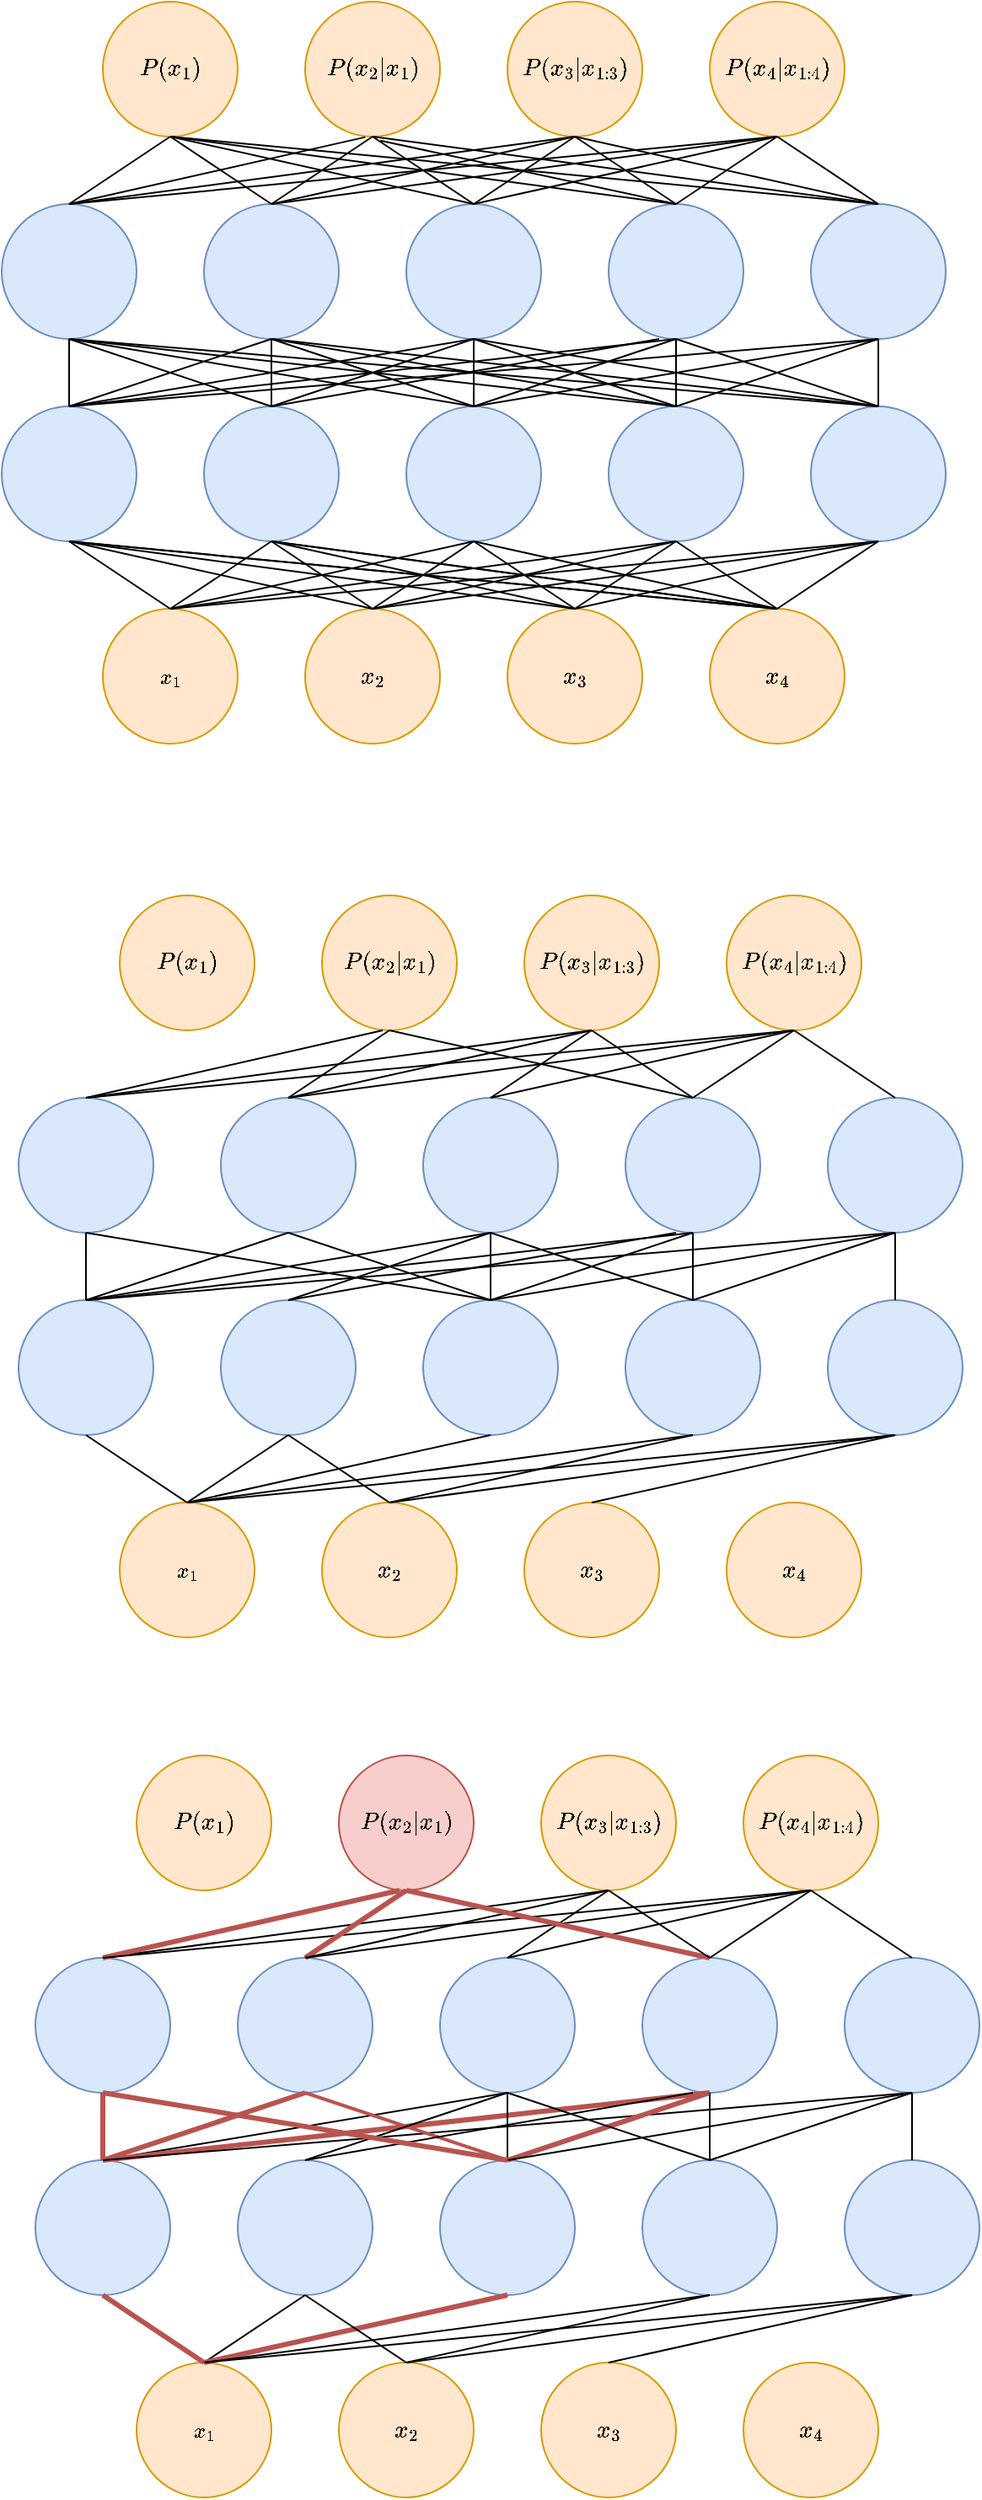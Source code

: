 <mxfile version="12.1.6" type="github" pages="1">
  <diagram id="d_cfS6SWb_KxHxdwD8Qj" name="Page-1">
    <mxGraphModel dx="1355" dy="753" grid="1" gridSize="10" guides="1" tooltips="1" connect="1" arrows="1" fold="1" page="1" pageScale="1" pageWidth="3300" pageHeight="4681" math="1" shadow="0">
      <root>
        <mxCell id="0"/>
        <mxCell id="1" parent="0"/>
        <mxCell id="2pLgjLXHmvWhtLP6S5SO-22" value="" style="group" vertex="1" connectable="0" parent="1">
          <mxGeometry x="180" y="720" width="560" height="440" as="geometry"/>
        </mxCell>
        <mxCell id="A4nzLeA4Wzo49Nar-VJ_-7" value="" style="group" parent="2pLgjLXHmvWhtLP6S5SO-22" vertex="1" connectable="0">
          <mxGeometry x="60" y="360" width="430" height="80" as="geometry"/>
        </mxCell>
        <mxCell id="A4nzLeA4Wzo49Nar-VJ_-3" value="" style="group" parent="A4nzLeA4Wzo49Nar-VJ_-7" vertex="1" connectable="0">
          <mxGeometry width="190" height="80" as="geometry"/>
        </mxCell>
        <mxCell id="A4nzLeA4Wzo49Nar-VJ_-1" value="&lt;div&gt;&lt;br&gt;&lt;/div&gt;&lt;div&gt;$$x_1$$&lt;br&gt;&lt;/div&gt;" style="ellipse;whiteSpace=wrap;html=1;aspect=fixed;fillColor=#ffe6cc;strokeColor=#d79b00;fontFamily=math;" parent="A4nzLeA4Wzo49Nar-VJ_-3" vertex="1">
          <mxGeometry width="80" height="80" as="geometry"/>
        </mxCell>
        <mxCell id="A4nzLeA4Wzo49Nar-VJ_-2" value="&lt;div&gt;&lt;br&gt;&lt;/div&gt;&lt;div&gt;$$x_2$$&lt;br&gt;&lt;/div&gt;" style="ellipse;whiteSpace=wrap;html=1;aspect=fixed;fillColor=#ffe6cc;strokeColor=#d79b00;" parent="A4nzLeA4Wzo49Nar-VJ_-3" vertex="1">
          <mxGeometry x="120" width="80" height="80" as="geometry"/>
        </mxCell>
        <mxCell id="A4nzLeA4Wzo49Nar-VJ_-4" value="" style="group" parent="A4nzLeA4Wzo49Nar-VJ_-7" vertex="1" connectable="0">
          <mxGeometry x="240" width="190" height="80" as="geometry"/>
        </mxCell>
        <mxCell id="A4nzLeA4Wzo49Nar-VJ_-5" value="&lt;div&gt;&lt;br&gt;&lt;/div&gt;&lt;div&gt;$$x_3$$&lt;br&gt;&lt;/div&gt;" style="ellipse;whiteSpace=wrap;html=1;aspect=fixed;fillColor=#ffe6cc;strokeColor=#d79b00;" parent="A4nzLeA4Wzo49Nar-VJ_-4" vertex="1">
          <mxGeometry width="80" height="80" as="geometry"/>
        </mxCell>
        <mxCell id="A4nzLeA4Wzo49Nar-VJ_-6" value="$$x_4$$" style="ellipse;whiteSpace=wrap;html=1;aspect=fixed;fillColor=#ffe6cc;strokeColor=#d79b00;" parent="A4nzLeA4Wzo49Nar-VJ_-4" vertex="1">
          <mxGeometry x="120" width="80" height="80" as="geometry"/>
        </mxCell>
        <mxCell id="A4nzLeA4Wzo49Nar-VJ_-16" value="" style="group" parent="2pLgjLXHmvWhtLP6S5SO-22" vertex="1" connectable="0">
          <mxGeometry y="240" width="560" height="80" as="geometry"/>
        </mxCell>
        <mxCell id="A4nzLeA4Wzo49Nar-VJ_-9" value="" style="group" parent="A4nzLeA4Wzo49Nar-VJ_-16" vertex="1" connectable="0">
          <mxGeometry width="190" height="80" as="geometry"/>
        </mxCell>
        <mxCell id="A4nzLeA4Wzo49Nar-VJ_-10" value="" style="ellipse;whiteSpace=wrap;html=1;aspect=fixed;fillColor=#dae8fc;strokeColor=#6c8ebf;" parent="A4nzLeA4Wzo49Nar-VJ_-9" vertex="1">
          <mxGeometry width="80" height="80" as="geometry"/>
        </mxCell>
        <mxCell id="A4nzLeA4Wzo49Nar-VJ_-11" value="" style="ellipse;whiteSpace=wrap;html=1;aspect=fixed;fillColor=#dae8fc;strokeColor=#6c8ebf;" parent="A4nzLeA4Wzo49Nar-VJ_-9" vertex="1">
          <mxGeometry x="120" width="80" height="80" as="geometry"/>
        </mxCell>
        <mxCell id="A4nzLeA4Wzo49Nar-VJ_-12" value="" style="group" parent="A4nzLeA4Wzo49Nar-VJ_-16" vertex="1" connectable="0">
          <mxGeometry x="240" width="190" height="80" as="geometry"/>
        </mxCell>
        <mxCell id="A4nzLeA4Wzo49Nar-VJ_-13" value="" style="ellipse;whiteSpace=wrap;html=1;aspect=fixed;fillColor=#dae8fc;strokeColor=#6c8ebf;" parent="A4nzLeA4Wzo49Nar-VJ_-12" vertex="1">
          <mxGeometry width="80" height="80" as="geometry"/>
        </mxCell>
        <mxCell id="A4nzLeA4Wzo49Nar-VJ_-14" value="" style="ellipse;whiteSpace=wrap;html=1;aspect=fixed;fillColor=#dae8fc;strokeColor=#6c8ebf;" parent="A4nzLeA4Wzo49Nar-VJ_-12" vertex="1">
          <mxGeometry x="120" width="80" height="80" as="geometry"/>
        </mxCell>
        <mxCell id="A4nzLeA4Wzo49Nar-VJ_-15" value="" style="ellipse;whiteSpace=wrap;html=1;aspect=fixed;fillColor=#dae8fc;strokeColor=#6c8ebf;" parent="A4nzLeA4Wzo49Nar-VJ_-16" vertex="1">
          <mxGeometry x="480" width="80" height="80" as="geometry"/>
        </mxCell>
        <mxCell id="A4nzLeA4Wzo49Nar-VJ_-32" value="" style="group" parent="2pLgjLXHmvWhtLP6S5SO-22" vertex="1" connectable="0">
          <mxGeometry y="120" width="560" height="80" as="geometry"/>
        </mxCell>
        <mxCell id="A4nzLeA4Wzo49Nar-VJ_-33" value="" style="group" parent="A4nzLeA4Wzo49Nar-VJ_-32" vertex="1" connectable="0">
          <mxGeometry width="190" height="80" as="geometry"/>
        </mxCell>
        <mxCell id="A4nzLeA4Wzo49Nar-VJ_-34" value="" style="ellipse;whiteSpace=wrap;html=1;aspect=fixed;fillColor=#dae8fc;strokeColor=#6c8ebf;" parent="A4nzLeA4Wzo49Nar-VJ_-33" vertex="1">
          <mxGeometry width="80" height="80" as="geometry"/>
        </mxCell>
        <mxCell id="A4nzLeA4Wzo49Nar-VJ_-35" value="" style="ellipse;whiteSpace=wrap;html=1;aspect=fixed;fillColor=#dae8fc;strokeColor=#6c8ebf;" parent="A4nzLeA4Wzo49Nar-VJ_-33" vertex="1">
          <mxGeometry x="120" width="80" height="80" as="geometry"/>
        </mxCell>
        <mxCell id="A4nzLeA4Wzo49Nar-VJ_-36" value="" style="group" parent="A4nzLeA4Wzo49Nar-VJ_-32" vertex="1" connectable="0">
          <mxGeometry x="240" width="190" height="80" as="geometry"/>
        </mxCell>
        <mxCell id="A4nzLeA4Wzo49Nar-VJ_-37" value="" style="ellipse;whiteSpace=wrap;html=1;aspect=fixed;fillColor=#dae8fc;strokeColor=#6c8ebf;" parent="A4nzLeA4Wzo49Nar-VJ_-36" vertex="1">
          <mxGeometry width="80" height="80" as="geometry"/>
        </mxCell>
        <mxCell id="A4nzLeA4Wzo49Nar-VJ_-38" value="" style="ellipse;whiteSpace=wrap;html=1;aspect=fixed;fillColor=#dae8fc;strokeColor=#6c8ebf;" parent="A4nzLeA4Wzo49Nar-VJ_-36" vertex="1">
          <mxGeometry x="120" width="80" height="80" as="geometry"/>
        </mxCell>
        <mxCell id="A4nzLeA4Wzo49Nar-VJ_-39" value="" style="ellipse;whiteSpace=wrap;html=1;aspect=fixed;fillColor=#dae8fc;strokeColor=#6c8ebf;" parent="A4nzLeA4Wzo49Nar-VJ_-32" vertex="1">
          <mxGeometry x="480" width="80" height="80" as="geometry"/>
        </mxCell>
        <mxCell id="A4nzLeA4Wzo49Nar-VJ_-40" value="" style="group" parent="2pLgjLXHmvWhtLP6S5SO-22" vertex="1" connectable="0">
          <mxGeometry x="60" width="430" height="80" as="geometry"/>
        </mxCell>
        <mxCell id="A4nzLeA4Wzo49Nar-VJ_-41" value="" style="group" parent="A4nzLeA4Wzo49Nar-VJ_-40" vertex="1" connectable="0">
          <mxGeometry width="190" height="80" as="geometry"/>
        </mxCell>
        <mxCell id="A4nzLeA4Wzo49Nar-VJ_-42" value="&lt;div&gt;$$P(x_1)$$&lt;/div&gt;" style="ellipse;whiteSpace=wrap;html=1;aspect=fixed;fillColor=#ffe6cc;strokeColor=#d79b00;" parent="A4nzLeA4Wzo49Nar-VJ_-41" vertex="1">
          <mxGeometry width="80" height="80" as="geometry"/>
        </mxCell>
        <mxCell id="A4nzLeA4Wzo49Nar-VJ_-43" value="$$P(x_2|x_1)$$" style="ellipse;whiteSpace=wrap;html=1;aspect=fixed;fillColor=#ffe6cc;strokeColor=#d79b00;" parent="A4nzLeA4Wzo49Nar-VJ_-41" vertex="1">
          <mxGeometry x="120" width="80" height="80" as="geometry"/>
        </mxCell>
        <mxCell id="A4nzLeA4Wzo49Nar-VJ_-44" value="" style="group" parent="A4nzLeA4Wzo49Nar-VJ_-40" vertex="1" connectable="0">
          <mxGeometry x="240" width="190" height="80" as="geometry"/>
        </mxCell>
        <mxCell id="A4nzLeA4Wzo49Nar-VJ_-45" value="&lt;div&gt;$$P(x_3|x_{1:3})$$&lt;/div&gt;" style="ellipse;whiteSpace=wrap;html=1;aspect=fixed;fillColor=#ffe6cc;strokeColor=#d79b00;" parent="A4nzLeA4Wzo49Nar-VJ_-44" vertex="1">
          <mxGeometry width="80" height="80" as="geometry"/>
        </mxCell>
        <mxCell id="A4nzLeA4Wzo49Nar-VJ_-46" value="&lt;div&gt;$$P(x_4|x_{1:4})$$&lt;/div&gt;" style="ellipse;whiteSpace=wrap;html=1;aspect=fixed;fillColor=#ffe6cc;strokeColor=#d79b00;" parent="A4nzLeA4Wzo49Nar-VJ_-44" vertex="1">
          <mxGeometry x="120" width="80" height="80" as="geometry"/>
        </mxCell>
        <mxCell id="A4nzLeA4Wzo49Nar-VJ_-48" value="" style="endArrow=none;html=1;entryX=0.5;entryY=1;entryDx=0;entryDy=0;exitX=0.5;exitY=0;exitDx=0;exitDy=0;" parent="2pLgjLXHmvWhtLP6S5SO-22" source="A4nzLeA4Wzo49Nar-VJ_-1" target="A4nzLeA4Wzo49Nar-VJ_-10" edge="1">
          <mxGeometry width="50" height="50" relative="1" as="geometry">
            <mxPoint y="510" as="sourcePoint"/>
            <mxPoint x="50" y="460" as="targetPoint"/>
          </mxGeometry>
        </mxCell>
        <mxCell id="A4nzLeA4Wzo49Nar-VJ_-49" value="" style="endArrow=none;html=1;entryX=0.5;entryY=1;entryDx=0;entryDy=0;exitX=0.5;exitY=0;exitDx=0;exitDy=0;" parent="2pLgjLXHmvWhtLP6S5SO-22" source="A4nzLeA4Wzo49Nar-VJ_-1" target="A4nzLeA4Wzo49Nar-VJ_-11" edge="1">
          <mxGeometry width="50" height="50" relative="1" as="geometry">
            <mxPoint x="110" y="370.0" as="sourcePoint"/>
            <mxPoint x="50" y="330.0" as="targetPoint"/>
          </mxGeometry>
        </mxCell>
        <mxCell id="A4nzLeA4Wzo49Nar-VJ_-50" value="" style="endArrow=none;html=1;entryX=0.5;entryY=1;entryDx=0;entryDy=0;exitX=0.5;exitY=0;exitDx=0;exitDy=0;" parent="2pLgjLXHmvWhtLP6S5SO-22" source="A4nzLeA4Wzo49Nar-VJ_-1" target="A4nzLeA4Wzo49Nar-VJ_-13" edge="1">
          <mxGeometry width="50" height="50" relative="1" as="geometry">
            <mxPoint x="120" y="380.0" as="sourcePoint"/>
            <mxPoint x="60" y="340.0" as="targetPoint"/>
          </mxGeometry>
        </mxCell>
        <mxCell id="A4nzLeA4Wzo49Nar-VJ_-51" value="" style="endArrow=none;html=1;entryX=0.5;entryY=1;entryDx=0;entryDy=0;exitX=0.5;exitY=0;exitDx=0;exitDy=0;" parent="2pLgjLXHmvWhtLP6S5SO-22" source="A4nzLeA4Wzo49Nar-VJ_-1" target="A4nzLeA4Wzo49Nar-VJ_-14" edge="1">
          <mxGeometry width="50" height="50" relative="1" as="geometry">
            <mxPoint x="130" y="390.0" as="sourcePoint"/>
            <mxPoint x="70" y="350.0" as="targetPoint"/>
          </mxGeometry>
        </mxCell>
        <mxCell id="A4nzLeA4Wzo49Nar-VJ_-52" value="" style="endArrow=none;html=1;entryX=0.5;entryY=1;entryDx=0;entryDy=0;" parent="2pLgjLXHmvWhtLP6S5SO-22" target="A4nzLeA4Wzo49Nar-VJ_-15" edge="1">
          <mxGeometry width="50" height="50" relative="1" as="geometry">
            <mxPoint x="100" y="360" as="sourcePoint"/>
            <mxPoint x="80" y="360.0" as="targetPoint"/>
          </mxGeometry>
        </mxCell>
        <mxCell id="A4nzLeA4Wzo49Nar-VJ_-53" value="" style="endArrow=none;html=1;exitX=0.5;exitY=0;exitDx=0;exitDy=0;" parent="2pLgjLXHmvWhtLP6S5SO-22" source="A4nzLeA4Wzo49Nar-VJ_-2" edge="1">
          <mxGeometry width="50" height="50" relative="1" as="geometry">
            <mxPoint x="150" y="410.0" as="sourcePoint"/>
            <mxPoint x="40" y="320" as="targetPoint"/>
          </mxGeometry>
        </mxCell>
        <mxCell id="A4nzLeA4Wzo49Nar-VJ_-54" value="" style="endArrow=none;html=1;exitX=0.5;exitY=0;exitDx=0;exitDy=0;" parent="2pLgjLXHmvWhtLP6S5SO-22" source="A4nzLeA4Wzo49Nar-VJ_-5" edge="1">
          <mxGeometry width="50" height="50" relative="1" as="geometry">
            <mxPoint x="160" y="420.0" as="sourcePoint"/>
            <mxPoint x="40" y="320" as="targetPoint"/>
          </mxGeometry>
        </mxCell>
        <mxCell id="A4nzLeA4Wzo49Nar-VJ_-55" value="" style="endArrow=none;html=1;exitX=0.5;exitY=0;exitDx=0;exitDy=0;" parent="2pLgjLXHmvWhtLP6S5SO-22" source="A4nzLeA4Wzo49Nar-VJ_-6" edge="1">
          <mxGeometry width="50" height="50" relative="1" as="geometry">
            <mxPoint x="170" y="430.0" as="sourcePoint"/>
            <mxPoint x="40" y="320" as="targetPoint"/>
          </mxGeometry>
        </mxCell>
        <mxCell id="A4nzLeA4Wzo49Nar-VJ_-56" value="" style="endArrow=none;html=1;entryX=0.5;entryY=1;entryDx=0;entryDy=0;exitX=0.5;exitY=0;exitDx=0;exitDy=0;" parent="2pLgjLXHmvWhtLP6S5SO-22" source="A4nzLeA4Wzo49Nar-VJ_-2" target="A4nzLeA4Wzo49Nar-VJ_-11" edge="1">
          <mxGeometry width="50" height="50" relative="1" as="geometry">
            <mxPoint x="180" y="440.0" as="sourcePoint"/>
            <mxPoint x="120" y="400.0" as="targetPoint"/>
          </mxGeometry>
        </mxCell>
        <mxCell id="A4nzLeA4Wzo49Nar-VJ_-57" value="" style="endArrow=none;html=1;exitX=0.5;exitY=0;exitDx=0;exitDy=0;" parent="2pLgjLXHmvWhtLP6S5SO-22" source="A4nzLeA4Wzo49Nar-VJ_-5" edge="1">
          <mxGeometry width="50" height="50" relative="1" as="geometry">
            <mxPoint x="190" y="450.0" as="sourcePoint"/>
            <mxPoint x="160" y="320" as="targetPoint"/>
          </mxGeometry>
        </mxCell>
        <mxCell id="A4nzLeA4Wzo49Nar-VJ_-58" value="" style="endArrow=none;html=1;entryX=0.5;entryY=1;entryDx=0;entryDy=0;" parent="2pLgjLXHmvWhtLP6S5SO-22" target="A4nzLeA4Wzo49Nar-VJ_-11" edge="1">
          <mxGeometry width="50" height="50" relative="1" as="geometry">
            <mxPoint x="460" y="360" as="sourcePoint"/>
            <mxPoint x="140" y="420.0" as="targetPoint"/>
          </mxGeometry>
        </mxCell>
        <mxCell id="A4nzLeA4Wzo49Nar-VJ_-59" value="" style="endArrow=none;html=1;entryX=0.5;entryY=1;entryDx=0;entryDy=0;exitX=0.5;exitY=0;exitDx=0;exitDy=0;" parent="2pLgjLXHmvWhtLP6S5SO-22" source="A4nzLeA4Wzo49Nar-VJ_-5" target="A4nzLeA4Wzo49Nar-VJ_-13" edge="1">
          <mxGeometry width="50" height="50" relative="1" as="geometry">
            <mxPoint x="210" y="470.0" as="sourcePoint"/>
            <mxPoint x="150" y="430.0" as="targetPoint"/>
          </mxGeometry>
        </mxCell>
        <mxCell id="A4nzLeA4Wzo49Nar-VJ_-60" value="" style="endArrow=none;html=1;entryX=0.5;entryY=0;entryDx=0;entryDy=0;" parent="2pLgjLXHmvWhtLP6S5SO-22" target="A4nzLeA4Wzo49Nar-VJ_-2" edge="1">
          <mxGeometry width="50" height="50" relative="1" as="geometry">
            <mxPoint x="280" y="320" as="sourcePoint"/>
            <mxPoint x="160" y="440.0" as="targetPoint"/>
          </mxGeometry>
        </mxCell>
        <mxCell id="A4nzLeA4Wzo49Nar-VJ_-61" value="" style="endArrow=none;html=1;entryX=0.5;entryY=0;entryDx=0;entryDy=0;" parent="2pLgjLXHmvWhtLP6S5SO-22" target="A4nzLeA4Wzo49Nar-VJ_-2" edge="1">
          <mxGeometry width="50" height="50" relative="1" as="geometry">
            <mxPoint x="400" y="320" as="sourcePoint"/>
            <mxPoint x="170" y="450.0" as="targetPoint"/>
          </mxGeometry>
        </mxCell>
        <mxCell id="A4nzLeA4Wzo49Nar-VJ_-62" value="" style="endArrow=none;html=1;exitX=0.5;exitY=1;exitDx=0;exitDy=0;" parent="2pLgjLXHmvWhtLP6S5SO-22" source="A4nzLeA4Wzo49Nar-VJ_-15" edge="1">
          <mxGeometry width="50" height="50" relative="1" as="geometry">
            <mxPoint x="240" y="500.0" as="sourcePoint"/>
            <mxPoint x="220" y="360" as="targetPoint"/>
          </mxGeometry>
        </mxCell>
        <mxCell id="A4nzLeA4Wzo49Nar-VJ_-63" value="" style="endArrow=none;html=1;" parent="2pLgjLXHmvWhtLP6S5SO-22" edge="1">
          <mxGeometry width="50" height="50" relative="1" as="geometry">
            <mxPoint x="400" y="320" as="sourcePoint"/>
            <mxPoint x="340" y="360" as="targetPoint"/>
          </mxGeometry>
        </mxCell>
        <mxCell id="A4nzLeA4Wzo49Nar-VJ_-64" value="" style="endArrow=none;html=1;exitX=0.5;exitY=1;exitDx=0;exitDy=0;" parent="2pLgjLXHmvWhtLP6S5SO-22" source="A4nzLeA4Wzo49Nar-VJ_-15" edge="1">
          <mxGeometry width="50" height="50" relative="1" as="geometry">
            <mxPoint x="260" y="520.0" as="sourcePoint"/>
            <mxPoint x="340" y="360" as="targetPoint"/>
          </mxGeometry>
        </mxCell>
        <mxCell id="A4nzLeA4Wzo49Nar-VJ_-65" value="" style="endArrow=none;html=1;" parent="2pLgjLXHmvWhtLP6S5SO-22" edge="1">
          <mxGeometry width="50" height="50" relative="1" as="geometry">
            <mxPoint x="40" y="320" as="sourcePoint"/>
            <mxPoint x="460" y="360" as="targetPoint"/>
          </mxGeometry>
        </mxCell>
        <mxCell id="A4nzLeA4Wzo49Nar-VJ_-66" value="" style="endArrow=none;html=1;entryX=0.5;entryY=0;entryDx=0;entryDy=0;exitX=0.5;exitY=1;exitDx=0;exitDy=0;" parent="2pLgjLXHmvWhtLP6S5SO-22" source="A4nzLeA4Wzo49Nar-VJ_-11" target="A4nzLeA4Wzo49Nar-VJ_-6" edge="1">
          <mxGeometry width="50" height="50" relative="1" as="geometry">
            <mxPoint x="280" y="540.0" as="sourcePoint"/>
            <mxPoint x="220" y="500.0" as="targetPoint"/>
          </mxGeometry>
        </mxCell>
        <mxCell id="A4nzLeA4Wzo49Nar-VJ_-67" value="" style="endArrow=none;html=1;entryX=0.5;entryY=0;entryDx=0;entryDy=0;exitX=0.5;exitY=1;exitDx=0;exitDy=0;" parent="2pLgjLXHmvWhtLP6S5SO-22" source="A4nzLeA4Wzo49Nar-VJ_-13" target="A4nzLeA4Wzo49Nar-VJ_-6" edge="1">
          <mxGeometry width="50" height="50" relative="1" as="geometry">
            <mxPoint x="290" y="550.0" as="sourcePoint"/>
            <mxPoint x="230" y="510.0" as="targetPoint"/>
          </mxGeometry>
        </mxCell>
        <mxCell id="A4nzLeA4Wzo49Nar-VJ_-68" value="" style="endArrow=none;html=1;" parent="2pLgjLXHmvWhtLP6S5SO-22" edge="1">
          <mxGeometry width="50" height="50" relative="1" as="geometry">
            <mxPoint x="400" y="320" as="sourcePoint"/>
            <mxPoint x="460" y="360" as="targetPoint"/>
          </mxGeometry>
        </mxCell>
        <mxCell id="A4nzLeA4Wzo49Nar-VJ_-69" value="" style="endArrow=none;html=1;" parent="2pLgjLXHmvWhtLP6S5SO-22" edge="1">
          <mxGeometry width="50" height="50" relative="1" as="geometry">
            <mxPoint x="520" y="320" as="sourcePoint"/>
            <mxPoint x="460" y="360" as="targetPoint"/>
          </mxGeometry>
        </mxCell>
        <mxCell id="A4nzLeA4Wzo49Nar-VJ_-70" value="" style="endArrow=none;html=1;entryX=0.5;entryY=1;entryDx=0;entryDy=0;exitX=0.5;exitY=0;exitDx=0;exitDy=0;" parent="2pLgjLXHmvWhtLP6S5SO-22" source="A4nzLeA4Wzo49Nar-VJ_-10" target="A4nzLeA4Wzo49Nar-VJ_-34" edge="1">
          <mxGeometry width="50" height="50" relative="1" as="geometry">
            <mxPoint x="-10" y="250.0" as="sourcePoint"/>
            <mxPoint x="-70" y="210.0" as="targetPoint"/>
          </mxGeometry>
        </mxCell>
        <mxCell id="A4nzLeA4Wzo49Nar-VJ_-71" value="" style="endArrow=none;html=1;entryX=0.5;entryY=1;entryDx=0;entryDy=0;exitX=0.5;exitY=0;exitDx=0;exitDy=0;" parent="2pLgjLXHmvWhtLP6S5SO-22" source="A4nzLeA4Wzo49Nar-VJ_-10" target="A4nzLeA4Wzo49Nar-VJ_-35" edge="1">
          <mxGeometry width="50" height="50" relative="1" as="geometry">
            <mxPoint y="260.0" as="sourcePoint"/>
            <mxPoint x="-60" y="220.0" as="targetPoint"/>
          </mxGeometry>
        </mxCell>
        <mxCell id="A4nzLeA4Wzo49Nar-VJ_-72" value="" style="endArrow=none;html=1;entryX=0.5;entryY=1;entryDx=0;entryDy=0;" parent="2pLgjLXHmvWhtLP6S5SO-22" target="A4nzLeA4Wzo49Nar-VJ_-37" edge="1">
          <mxGeometry width="50" height="50" relative="1" as="geometry">
            <mxPoint x="40" y="240" as="sourcePoint"/>
            <mxPoint x="276" y="202" as="targetPoint"/>
          </mxGeometry>
        </mxCell>
        <mxCell id="A4nzLeA4Wzo49Nar-VJ_-73" value="" style="endArrow=none;html=1;entryX=0.5;entryY=1;entryDx=0;entryDy=0;exitX=0.5;exitY=0;exitDx=0;exitDy=0;" parent="2pLgjLXHmvWhtLP6S5SO-22" source="A4nzLeA4Wzo49Nar-VJ_-10" target="A4nzLeA4Wzo49Nar-VJ_-38" edge="1">
          <mxGeometry width="50" height="50" relative="1" as="geometry">
            <mxPoint x="20" y="280.0" as="sourcePoint"/>
            <mxPoint x="-40" y="240.0" as="targetPoint"/>
          </mxGeometry>
        </mxCell>
        <mxCell id="A4nzLeA4Wzo49Nar-VJ_-74" value="" style="endArrow=none;html=1;entryX=0.5;entryY=1;entryDx=0;entryDy=0;" parent="2pLgjLXHmvWhtLP6S5SO-22" target="A4nzLeA4Wzo49Nar-VJ_-39" edge="1">
          <mxGeometry width="50" height="50" relative="1" as="geometry">
            <mxPoint x="40" y="240" as="sourcePoint"/>
            <mxPoint x="-30" y="250.0" as="targetPoint"/>
          </mxGeometry>
        </mxCell>
        <mxCell id="A4nzLeA4Wzo49Nar-VJ_-75" value="" style="endArrow=none;html=1;exitX=0.5;exitY=0;exitDx=0;exitDy=0;" parent="2pLgjLXHmvWhtLP6S5SO-22" source="A4nzLeA4Wzo49Nar-VJ_-11" edge="1">
          <mxGeometry width="50" height="50" relative="1" as="geometry">
            <mxPoint x="40" y="300.0" as="sourcePoint"/>
            <mxPoint x="40" y="200" as="targetPoint"/>
          </mxGeometry>
        </mxCell>
        <mxCell id="A4nzLeA4Wzo49Nar-VJ_-76" value="" style="endArrow=none;html=1;exitX=0.5;exitY=0;exitDx=0;exitDy=0;" parent="2pLgjLXHmvWhtLP6S5SO-22" source="A4nzLeA4Wzo49Nar-VJ_-11" edge="1">
          <mxGeometry width="50" height="50" relative="1" as="geometry">
            <mxPoint x="50" y="310.0" as="sourcePoint"/>
            <mxPoint x="160" y="200" as="targetPoint"/>
          </mxGeometry>
        </mxCell>
        <mxCell id="A4nzLeA4Wzo49Nar-VJ_-77" value="" style="endArrow=none;html=1;exitX=0.5;exitY=0;exitDx=0;exitDy=0;" parent="2pLgjLXHmvWhtLP6S5SO-22" source="A4nzLeA4Wzo49Nar-VJ_-13" edge="1">
          <mxGeometry width="50" height="50" relative="1" as="geometry">
            <mxPoint x="60" y="320.0" as="sourcePoint"/>
            <mxPoint x="280" y="200" as="targetPoint"/>
          </mxGeometry>
        </mxCell>
        <mxCell id="A4nzLeA4Wzo49Nar-VJ_-78" value="" style="endArrow=none;html=1;entryX=0.5;entryY=1;entryDx=0;entryDy=0;exitX=0.5;exitY=0;exitDx=0;exitDy=0;" parent="2pLgjLXHmvWhtLP6S5SO-22" source="A4nzLeA4Wzo49Nar-VJ_-13" target="A4nzLeA4Wzo49Nar-VJ_-35" edge="1">
          <mxGeometry width="50" height="50" relative="1" as="geometry">
            <mxPoint x="-60" y="170.0" as="sourcePoint"/>
            <mxPoint x="-120" y="130.0" as="targetPoint"/>
          </mxGeometry>
        </mxCell>
        <mxCell id="A4nzLeA4Wzo49Nar-VJ_-79" value="" style="endArrow=none;html=1;exitX=0.5;exitY=0;exitDx=0;exitDy=0;" parent="2pLgjLXHmvWhtLP6S5SO-22" source="A4nzLeA4Wzo49Nar-VJ_-11" edge="1">
          <mxGeometry width="50" height="50" relative="1" as="geometry">
            <mxPoint x="-50" y="180.0" as="sourcePoint"/>
            <mxPoint x="390" y="200" as="targetPoint"/>
          </mxGeometry>
        </mxCell>
        <mxCell id="A4nzLeA4Wzo49Nar-VJ_-80" value="" style="endArrow=none;html=1;" parent="2pLgjLXHmvWhtLP6S5SO-22" edge="1">
          <mxGeometry width="50" height="50" relative="1" as="geometry">
            <mxPoint x="160" y="240" as="sourcePoint"/>
            <mxPoint x="280" y="200" as="targetPoint"/>
          </mxGeometry>
        </mxCell>
        <mxCell id="A4nzLeA4Wzo49Nar-VJ_-81" value="" style="endArrow=none;html=1;entryX=0.5;entryY=1;entryDx=0;entryDy=0;exitX=0.5;exitY=0;exitDx=0;exitDy=0;" parent="2pLgjLXHmvWhtLP6S5SO-22" source="A4nzLeA4Wzo49Nar-VJ_-13" target="A4nzLeA4Wzo49Nar-VJ_-34" edge="1">
          <mxGeometry width="50" height="50" relative="1" as="geometry">
            <mxPoint x="-30" y="200.0" as="sourcePoint"/>
            <mxPoint x="-90" y="160.0" as="targetPoint"/>
          </mxGeometry>
        </mxCell>
        <mxCell id="A4nzLeA4Wzo49Nar-VJ_-82" value="" style="endArrow=none;html=1;exitX=0.5;exitY=0;exitDx=0;exitDy=0;" parent="2pLgjLXHmvWhtLP6S5SO-22" source="A4nzLeA4Wzo49Nar-VJ_-13" edge="1">
          <mxGeometry width="50" height="50" relative="1" as="geometry">
            <mxPoint x="-20" y="210.0" as="sourcePoint"/>
            <mxPoint x="400" y="200" as="targetPoint"/>
          </mxGeometry>
        </mxCell>
        <mxCell id="A4nzLeA4Wzo49Nar-VJ_-83" value="" style="endArrow=none;html=1;entryX=0.5;entryY=1;entryDx=0;entryDy=0;exitX=0.5;exitY=0;exitDx=0;exitDy=0;" parent="2pLgjLXHmvWhtLP6S5SO-22" source="A4nzLeA4Wzo49Nar-VJ_-13" target="A4nzLeA4Wzo49Nar-VJ_-39" edge="1">
          <mxGeometry width="50" height="50" relative="1" as="geometry">
            <mxPoint x="-10" y="220.0" as="sourcePoint"/>
            <mxPoint x="-70" y="180.0" as="targetPoint"/>
          </mxGeometry>
        </mxCell>
        <mxCell id="A4nzLeA4Wzo49Nar-VJ_-84" value="" style="endArrow=none;html=1;entryX=0.5;entryY=1;entryDx=0;entryDy=0;exitX=0.5;exitY=0;exitDx=0;exitDy=0;" parent="2pLgjLXHmvWhtLP6S5SO-22" source="A4nzLeA4Wzo49Nar-VJ_-14" target="A4nzLeA4Wzo49Nar-VJ_-34" edge="1">
          <mxGeometry width="50" height="50" relative="1" as="geometry">
            <mxPoint x="-60" y="210.0" as="sourcePoint"/>
            <mxPoint x="-120" y="170.0" as="targetPoint"/>
          </mxGeometry>
        </mxCell>
        <mxCell id="A4nzLeA4Wzo49Nar-VJ_-85" value="" style="endArrow=none;html=1;exitX=0.5;exitY=0;exitDx=0;exitDy=0;" parent="2pLgjLXHmvWhtLP6S5SO-22" source="A4nzLeA4Wzo49Nar-VJ_-14" edge="1">
          <mxGeometry width="50" height="50" relative="1" as="geometry">
            <mxPoint x="-50" y="220.0" as="sourcePoint"/>
            <mxPoint x="160" y="200" as="targetPoint"/>
          </mxGeometry>
        </mxCell>
        <mxCell id="A4nzLeA4Wzo49Nar-VJ_-86" value="" style="endArrow=none;html=1;exitX=0.5;exitY=0;exitDx=0;exitDy=0;" parent="2pLgjLXHmvWhtLP6S5SO-22" source="A4nzLeA4Wzo49Nar-VJ_-14" edge="1">
          <mxGeometry width="50" height="50" relative="1" as="geometry">
            <mxPoint x="-40" y="230.0" as="sourcePoint"/>
            <mxPoint x="280" y="200" as="targetPoint"/>
          </mxGeometry>
        </mxCell>
        <mxCell id="A4nzLeA4Wzo49Nar-VJ_-87" value="" style="endArrow=none;html=1;" parent="2pLgjLXHmvWhtLP6S5SO-22" edge="1">
          <mxGeometry width="50" height="50" relative="1" as="geometry">
            <mxPoint x="400" y="240" as="sourcePoint"/>
            <mxPoint x="400" y="200" as="targetPoint"/>
          </mxGeometry>
        </mxCell>
        <mxCell id="A4nzLeA4Wzo49Nar-VJ_-88" value="" style="endArrow=none;html=1;entryX=0.5;entryY=1;entryDx=0;entryDy=0;exitX=0.5;exitY=0;exitDx=0;exitDy=0;" parent="2pLgjLXHmvWhtLP6S5SO-22" source="A4nzLeA4Wzo49Nar-VJ_-14" target="A4nzLeA4Wzo49Nar-VJ_-39" edge="1">
          <mxGeometry width="50" height="50" relative="1" as="geometry">
            <mxPoint x="-20" y="250.0" as="sourcePoint"/>
            <mxPoint x="-80" y="210.0" as="targetPoint"/>
          </mxGeometry>
        </mxCell>
        <mxCell id="A4nzLeA4Wzo49Nar-VJ_-89" value="" style="endArrow=none;html=1;entryX=0.5;entryY=1;entryDx=0;entryDy=0;exitX=0.5;exitY=0;exitDx=0;exitDy=0;" parent="2pLgjLXHmvWhtLP6S5SO-22" source="A4nzLeA4Wzo49Nar-VJ_-15" target="A4nzLeA4Wzo49Nar-VJ_-34" edge="1">
          <mxGeometry width="50" height="50" relative="1" as="geometry">
            <mxPoint x="-10" y="260.0" as="sourcePoint"/>
            <mxPoint x="-70" y="220.0" as="targetPoint"/>
          </mxGeometry>
        </mxCell>
        <mxCell id="A4nzLeA4Wzo49Nar-VJ_-90" value="" style="endArrow=none;html=1;entryX=0.5;entryY=1;entryDx=0;entryDy=0;" parent="2pLgjLXHmvWhtLP6S5SO-22" target="A4nzLeA4Wzo49Nar-VJ_-35" edge="1">
          <mxGeometry width="50" height="50" relative="1" as="geometry">
            <mxPoint x="520" y="240" as="sourcePoint"/>
            <mxPoint x="-90" y="230.0" as="targetPoint"/>
          </mxGeometry>
        </mxCell>
        <mxCell id="A4nzLeA4Wzo49Nar-VJ_-95" value="" style="endArrow=none;html=1;entryX=0.5;entryY=0;entryDx=0;entryDy=0;" parent="2pLgjLXHmvWhtLP6S5SO-22" target="A4nzLeA4Wzo49Nar-VJ_-15" edge="1">
          <mxGeometry width="50" height="50" relative="1" as="geometry">
            <mxPoint x="280" y="200" as="sourcePoint"/>
            <mxPoint x="50" y="460" as="targetPoint"/>
          </mxGeometry>
        </mxCell>
        <mxCell id="A4nzLeA4Wzo49Nar-VJ_-96" value="" style="endArrow=none;html=1;entryX=0.5;entryY=0;entryDx=0;entryDy=0;" parent="2pLgjLXHmvWhtLP6S5SO-22" target="A4nzLeA4Wzo49Nar-VJ_-15" edge="1">
          <mxGeometry width="50" height="50" relative="1" as="geometry">
            <mxPoint x="400" y="200" as="sourcePoint"/>
            <mxPoint x="60" y="470" as="targetPoint"/>
          </mxGeometry>
        </mxCell>
        <mxCell id="A4nzLeA4Wzo49Nar-VJ_-97" value="" style="endArrow=none;html=1;entryX=0.5;entryY=0;entryDx=0;entryDy=0;" parent="2pLgjLXHmvWhtLP6S5SO-22" target="A4nzLeA4Wzo49Nar-VJ_-15" edge="1">
          <mxGeometry width="50" height="50" relative="1" as="geometry">
            <mxPoint x="520" y="200" as="sourcePoint"/>
            <mxPoint x="70" y="480" as="targetPoint"/>
          </mxGeometry>
        </mxCell>
        <mxCell id="2pLgjLXHmvWhtLP6S5SO-1" value="" style="endArrow=none;html=1;entryX=0.5;entryY=1;entryDx=0;entryDy=0;exitX=0.5;exitY=0;exitDx=0;exitDy=0;" edge="1" parent="2pLgjLXHmvWhtLP6S5SO-22" source="A4nzLeA4Wzo49Nar-VJ_-34" target="A4nzLeA4Wzo49Nar-VJ_-42">
          <mxGeometry width="50" height="50" relative="1" as="geometry">
            <mxPoint y="510" as="sourcePoint"/>
            <mxPoint x="50" y="460" as="targetPoint"/>
          </mxGeometry>
        </mxCell>
        <mxCell id="2pLgjLXHmvWhtLP6S5SO-2" value="" style="endArrow=none;html=1;entryX=0.5;entryY=1;entryDx=0;entryDy=0;exitX=0.5;exitY=0;exitDx=0;exitDy=0;" edge="1" parent="2pLgjLXHmvWhtLP6S5SO-22" source="A4nzLeA4Wzo49Nar-VJ_-34" target="A4nzLeA4Wzo49Nar-VJ_-45">
          <mxGeometry width="50" height="50" relative="1" as="geometry">
            <mxPoint x="-80" y="100" as="sourcePoint"/>
            <mxPoint x="-20" y="60" as="targetPoint"/>
          </mxGeometry>
        </mxCell>
        <mxCell id="2pLgjLXHmvWhtLP6S5SO-3" value="" style="endArrow=none;html=1;entryX=0.446;entryY=1.004;entryDx=0;entryDy=0;exitX=0.5;exitY=0;exitDx=0;exitDy=0;entryPerimeter=0;" edge="1" parent="2pLgjLXHmvWhtLP6S5SO-22" source="A4nzLeA4Wzo49Nar-VJ_-34" target="A4nzLeA4Wzo49Nar-VJ_-43">
          <mxGeometry width="50" height="50" relative="1" as="geometry">
            <mxPoint x="-70" y="110" as="sourcePoint"/>
            <mxPoint x="-10" y="70" as="targetPoint"/>
          </mxGeometry>
        </mxCell>
        <mxCell id="2pLgjLXHmvWhtLP6S5SO-4" value="" style="endArrow=none;html=1;entryX=0.5;entryY=1;entryDx=0;entryDy=0;exitX=0.5;exitY=0;exitDx=0;exitDy=0;" edge="1" parent="2pLgjLXHmvWhtLP6S5SO-22" source="A4nzLeA4Wzo49Nar-VJ_-34" target="A4nzLeA4Wzo49Nar-VJ_-46">
          <mxGeometry width="50" height="50" relative="1" as="geometry">
            <mxPoint x="-60" y="120" as="sourcePoint"/>
            <mxPoint y="80" as="targetPoint"/>
          </mxGeometry>
        </mxCell>
        <mxCell id="2pLgjLXHmvWhtLP6S5SO-5" value="" style="endArrow=none;html=1;exitX=0.5;exitY=0;exitDx=0;exitDy=0;" edge="1" parent="2pLgjLXHmvWhtLP6S5SO-22" source="A4nzLeA4Wzo49Nar-VJ_-35">
          <mxGeometry width="50" height="50" relative="1" as="geometry">
            <mxPoint x="-50" y="130" as="sourcePoint"/>
            <mxPoint x="100" y="80" as="targetPoint"/>
          </mxGeometry>
        </mxCell>
        <mxCell id="2pLgjLXHmvWhtLP6S5SO-6" value="" style="endArrow=none;html=1;exitX=0.5;exitY=0;exitDx=0;exitDy=0;entryX=0.5;entryY=1;entryDx=0;entryDy=0;" edge="1" parent="2pLgjLXHmvWhtLP6S5SO-22" source="A4nzLeA4Wzo49Nar-VJ_-35" target="A4nzLeA4Wzo49Nar-VJ_-43">
          <mxGeometry width="50" height="50" relative="1" as="geometry">
            <mxPoint x="-40" y="140" as="sourcePoint"/>
            <mxPoint x="210" y="80" as="targetPoint"/>
          </mxGeometry>
        </mxCell>
        <mxCell id="2pLgjLXHmvWhtLP6S5SO-7" value="" style="endArrow=none;html=1;exitX=0.5;exitY=0;exitDx=0;exitDy=0;" edge="1" parent="2pLgjLXHmvWhtLP6S5SO-22" source="A4nzLeA4Wzo49Nar-VJ_-35">
          <mxGeometry width="50" height="50" relative="1" as="geometry">
            <mxPoint x="-30" y="150" as="sourcePoint"/>
            <mxPoint x="340" y="80" as="targetPoint"/>
          </mxGeometry>
        </mxCell>
        <mxCell id="2pLgjLXHmvWhtLP6S5SO-8" value="" style="endArrow=none;html=1;exitX=0.5;exitY=0;exitDx=0;exitDy=0;" edge="1" parent="2pLgjLXHmvWhtLP6S5SO-22" source="A4nzLeA4Wzo49Nar-VJ_-35">
          <mxGeometry width="50" height="50" relative="1" as="geometry">
            <mxPoint x="-20" y="160" as="sourcePoint"/>
            <mxPoint x="460" y="80" as="targetPoint"/>
          </mxGeometry>
        </mxCell>
        <mxCell id="2pLgjLXHmvWhtLP6S5SO-9" value="" style="endArrow=none;html=1;entryX=0.5;entryY=0;entryDx=0;entryDy=0;exitX=0.5;exitY=1;exitDx=0;exitDy=0;" edge="1" parent="2pLgjLXHmvWhtLP6S5SO-22" source="A4nzLeA4Wzo49Nar-VJ_-42" target="A4nzLeA4Wzo49Nar-VJ_-37">
          <mxGeometry width="50" height="50" relative="1" as="geometry">
            <mxPoint x="-10" y="170" as="sourcePoint"/>
            <mxPoint x="50" y="130" as="targetPoint"/>
          </mxGeometry>
        </mxCell>
        <mxCell id="2pLgjLXHmvWhtLP6S5SO-11" value="" style="endArrow=none;html=1;exitX=0.5;exitY=0;exitDx=0;exitDy=0;" edge="1" parent="2pLgjLXHmvWhtLP6S5SO-22" source="A4nzLeA4Wzo49Nar-VJ_-37">
          <mxGeometry width="50" height="50" relative="1" as="geometry">
            <mxPoint x="-110" y="70" as="sourcePoint"/>
            <mxPoint x="220" y="80" as="targetPoint"/>
          </mxGeometry>
        </mxCell>
        <mxCell id="2pLgjLXHmvWhtLP6S5SO-12" value="" style="endArrow=none;html=1;" edge="1" parent="2pLgjLXHmvWhtLP6S5SO-22">
          <mxGeometry width="50" height="50" relative="1" as="geometry">
            <mxPoint x="280" y="120" as="sourcePoint"/>
            <mxPoint x="340" y="80" as="targetPoint"/>
          </mxGeometry>
        </mxCell>
        <mxCell id="2pLgjLXHmvWhtLP6S5SO-13" value="" style="endArrow=none;html=1;exitX=0.5;exitY=0;exitDx=0;exitDy=0;entryX=0.5;entryY=1;entryDx=0;entryDy=0;" edge="1" parent="2pLgjLXHmvWhtLP6S5SO-22" source="A4nzLeA4Wzo49Nar-VJ_-37" target="A4nzLeA4Wzo49Nar-VJ_-46">
          <mxGeometry width="50" height="50" relative="1" as="geometry">
            <mxPoint x="-90" y="90" as="sourcePoint"/>
            <mxPoint x="-40" y="40" as="targetPoint"/>
          </mxGeometry>
        </mxCell>
        <mxCell id="2pLgjLXHmvWhtLP6S5SO-14" value="" style="endArrow=none;html=1;exitX=0.5;exitY=0;exitDx=0;exitDy=0;" edge="1" parent="2pLgjLXHmvWhtLP6S5SO-22" source="A4nzLeA4Wzo49Nar-VJ_-38">
          <mxGeometry width="50" height="50" relative="1" as="geometry">
            <mxPoint x="-80" y="100" as="sourcePoint"/>
            <mxPoint x="100" y="80" as="targetPoint"/>
          </mxGeometry>
        </mxCell>
        <mxCell id="2pLgjLXHmvWhtLP6S5SO-15" value="" style="endArrow=none;html=1;exitX=0.5;exitY=0;exitDx=0;exitDy=0;entryX=0.558;entryY=1.03;entryDx=0;entryDy=0;entryPerimeter=0;" edge="1" parent="2pLgjLXHmvWhtLP6S5SO-22" source="A4nzLeA4Wzo49Nar-VJ_-38" target="A4nzLeA4Wzo49Nar-VJ_-43">
          <mxGeometry width="50" height="50" relative="1" as="geometry">
            <mxPoint x="-70" y="110" as="sourcePoint"/>
            <mxPoint x="-20" y="60" as="targetPoint"/>
          </mxGeometry>
        </mxCell>
        <mxCell id="2pLgjLXHmvWhtLP6S5SO-16" value="" style="endArrow=none;html=1;exitX=0.5;exitY=0;exitDx=0;exitDy=0;entryX=0.5;entryY=1;entryDx=0;entryDy=0;" edge="1" parent="2pLgjLXHmvWhtLP6S5SO-22" source="A4nzLeA4Wzo49Nar-VJ_-38" target="A4nzLeA4Wzo49Nar-VJ_-45">
          <mxGeometry width="50" height="50" relative="1" as="geometry">
            <mxPoint x="-60" y="120" as="sourcePoint"/>
            <mxPoint x="-10" y="70" as="targetPoint"/>
          </mxGeometry>
        </mxCell>
        <mxCell id="2pLgjLXHmvWhtLP6S5SO-17" value="" style="endArrow=none;html=1;entryX=0.5;entryY=1;entryDx=0;entryDy=0;" edge="1" parent="2pLgjLXHmvWhtLP6S5SO-22" target="A4nzLeA4Wzo49Nar-VJ_-46">
          <mxGeometry width="50" height="50" relative="1" as="geometry">
            <mxPoint x="400" y="120" as="sourcePoint"/>
            <mxPoint y="80" as="targetPoint"/>
          </mxGeometry>
        </mxCell>
        <mxCell id="2pLgjLXHmvWhtLP6S5SO-18" value="" style="endArrow=none;html=1;exitX=0.5;exitY=0;exitDx=0;exitDy=0;" edge="1" parent="2pLgjLXHmvWhtLP6S5SO-22" source="A4nzLeA4Wzo49Nar-VJ_-39">
          <mxGeometry width="50" height="50" relative="1" as="geometry">
            <mxPoint x="-40" y="140" as="sourcePoint"/>
            <mxPoint x="100" y="80" as="targetPoint"/>
          </mxGeometry>
        </mxCell>
        <mxCell id="2pLgjLXHmvWhtLP6S5SO-19" value="" style="endArrow=none;html=1;exitX=0.5;exitY=0;exitDx=0;exitDy=0;" edge="1" parent="2pLgjLXHmvWhtLP6S5SO-22" source="A4nzLeA4Wzo49Nar-VJ_-39">
          <mxGeometry width="50" height="50" relative="1" as="geometry">
            <mxPoint x="-30" y="150" as="sourcePoint"/>
            <mxPoint x="220" y="80" as="targetPoint"/>
          </mxGeometry>
        </mxCell>
        <mxCell id="2pLgjLXHmvWhtLP6S5SO-20" value="" style="endArrow=none;html=1;exitX=0.5;exitY=0;exitDx=0;exitDy=0;" edge="1" parent="2pLgjLXHmvWhtLP6S5SO-22" source="A4nzLeA4Wzo49Nar-VJ_-39">
          <mxGeometry width="50" height="50" relative="1" as="geometry">
            <mxPoint x="-20" y="160" as="sourcePoint"/>
            <mxPoint x="340" y="80" as="targetPoint"/>
          </mxGeometry>
        </mxCell>
        <mxCell id="2pLgjLXHmvWhtLP6S5SO-21" value="" style="endArrow=none;html=1;entryX=0.5;entryY=0;entryDx=0;entryDy=0;" edge="1" parent="2pLgjLXHmvWhtLP6S5SO-22" target="A4nzLeA4Wzo49Nar-VJ_-39">
          <mxGeometry width="50" height="50" relative="1" as="geometry">
            <mxPoint x="460" y="80" as="sourcePoint"/>
            <mxPoint x="40" y="120" as="targetPoint"/>
          </mxGeometry>
        </mxCell>
        <mxCell id="2pLgjLXHmvWhtLP6S5SO-23" value="" style="group" vertex="1" connectable="0" parent="1">
          <mxGeometry x="190" y="1250" width="560" height="440" as="geometry"/>
        </mxCell>
        <mxCell id="2pLgjLXHmvWhtLP6S5SO-24" value="" style="group" vertex="1" connectable="0" parent="2pLgjLXHmvWhtLP6S5SO-23">
          <mxGeometry x="60" y="360" width="430" height="80" as="geometry"/>
        </mxCell>
        <mxCell id="2pLgjLXHmvWhtLP6S5SO-25" value="" style="group" vertex="1" connectable="0" parent="2pLgjLXHmvWhtLP6S5SO-24">
          <mxGeometry width="190" height="80" as="geometry"/>
        </mxCell>
        <mxCell id="2pLgjLXHmvWhtLP6S5SO-26" value="&lt;div&gt;&lt;br&gt;&lt;/div&gt;&lt;div&gt;$$x_1$$&lt;br&gt;&lt;/div&gt;" style="ellipse;whiteSpace=wrap;html=1;aspect=fixed;fillColor=#ffe6cc;strokeColor=#d79b00;fontFamily=math;" vertex="1" parent="2pLgjLXHmvWhtLP6S5SO-25">
          <mxGeometry width="80" height="80" as="geometry"/>
        </mxCell>
        <mxCell id="2pLgjLXHmvWhtLP6S5SO-27" value="&lt;div&gt;&lt;br&gt;&lt;/div&gt;&lt;div&gt;$$x_2$$&lt;br&gt;&lt;/div&gt;" style="ellipse;whiteSpace=wrap;html=1;aspect=fixed;fillColor=#ffe6cc;strokeColor=#d79b00;" vertex="1" parent="2pLgjLXHmvWhtLP6S5SO-25">
          <mxGeometry x="120" width="80" height="80" as="geometry"/>
        </mxCell>
        <mxCell id="2pLgjLXHmvWhtLP6S5SO-28" value="" style="group" vertex="1" connectable="0" parent="2pLgjLXHmvWhtLP6S5SO-24">
          <mxGeometry x="240" width="190" height="80" as="geometry"/>
        </mxCell>
        <mxCell id="2pLgjLXHmvWhtLP6S5SO-29" value="&lt;div&gt;&lt;br&gt;&lt;/div&gt;&lt;div&gt;$$x_3$$&lt;br&gt;&lt;/div&gt;" style="ellipse;whiteSpace=wrap;html=1;aspect=fixed;fillColor=#ffe6cc;strokeColor=#d79b00;" vertex="1" parent="2pLgjLXHmvWhtLP6S5SO-28">
          <mxGeometry width="80" height="80" as="geometry"/>
        </mxCell>
        <mxCell id="2pLgjLXHmvWhtLP6S5SO-30" value="$$x_4$$" style="ellipse;whiteSpace=wrap;html=1;aspect=fixed;fillColor=#ffe6cc;strokeColor=#d79b00;" vertex="1" parent="2pLgjLXHmvWhtLP6S5SO-28">
          <mxGeometry x="120" width="80" height="80" as="geometry"/>
        </mxCell>
        <mxCell id="2pLgjLXHmvWhtLP6S5SO-31" value="" style="group" vertex="1" connectable="0" parent="2pLgjLXHmvWhtLP6S5SO-23">
          <mxGeometry y="240" width="560" height="80" as="geometry"/>
        </mxCell>
        <mxCell id="2pLgjLXHmvWhtLP6S5SO-32" value="" style="group" vertex="1" connectable="0" parent="2pLgjLXHmvWhtLP6S5SO-31">
          <mxGeometry width="190" height="80" as="geometry"/>
        </mxCell>
        <mxCell id="2pLgjLXHmvWhtLP6S5SO-33" value="" style="ellipse;whiteSpace=wrap;html=1;aspect=fixed;fillColor=#dae8fc;strokeColor=#6c8ebf;" vertex="1" parent="2pLgjLXHmvWhtLP6S5SO-32">
          <mxGeometry width="80" height="80" as="geometry"/>
        </mxCell>
        <mxCell id="2pLgjLXHmvWhtLP6S5SO-34" value="" style="ellipse;whiteSpace=wrap;html=1;aspect=fixed;fillColor=#dae8fc;strokeColor=#6c8ebf;" vertex="1" parent="2pLgjLXHmvWhtLP6S5SO-32">
          <mxGeometry x="120" width="80" height="80" as="geometry"/>
        </mxCell>
        <mxCell id="2pLgjLXHmvWhtLP6S5SO-35" value="" style="group" vertex="1" connectable="0" parent="2pLgjLXHmvWhtLP6S5SO-31">
          <mxGeometry x="240" width="190" height="80" as="geometry"/>
        </mxCell>
        <mxCell id="2pLgjLXHmvWhtLP6S5SO-36" value="" style="ellipse;whiteSpace=wrap;html=1;aspect=fixed;fillColor=#dae8fc;strokeColor=#6c8ebf;" vertex="1" parent="2pLgjLXHmvWhtLP6S5SO-35">
          <mxGeometry width="80" height="80" as="geometry"/>
        </mxCell>
        <mxCell id="2pLgjLXHmvWhtLP6S5SO-37" value="" style="ellipse;whiteSpace=wrap;html=1;aspect=fixed;fillColor=#dae8fc;strokeColor=#6c8ebf;" vertex="1" parent="2pLgjLXHmvWhtLP6S5SO-35">
          <mxGeometry x="120" width="80" height="80" as="geometry"/>
        </mxCell>
        <mxCell id="2pLgjLXHmvWhtLP6S5SO-38" value="" style="ellipse;whiteSpace=wrap;html=1;aspect=fixed;fillColor=#dae8fc;strokeColor=#6c8ebf;" vertex="1" parent="2pLgjLXHmvWhtLP6S5SO-31">
          <mxGeometry x="480" width="80" height="80" as="geometry"/>
        </mxCell>
        <mxCell id="2pLgjLXHmvWhtLP6S5SO-39" value="" style="group" vertex="1" connectable="0" parent="2pLgjLXHmvWhtLP6S5SO-23">
          <mxGeometry y="120" width="560" height="80" as="geometry"/>
        </mxCell>
        <mxCell id="2pLgjLXHmvWhtLP6S5SO-40" value="" style="group" vertex="1" connectable="0" parent="2pLgjLXHmvWhtLP6S5SO-39">
          <mxGeometry width="190" height="80" as="geometry"/>
        </mxCell>
        <mxCell id="2pLgjLXHmvWhtLP6S5SO-41" value="" style="ellipse;whiteSpace=wrap;html=1;aspect=fixed;fillColor=#dae8fc;strokeColor=#6c8ebf;" vertex="1" parent="2pLgjLXHmvWhtLP6S5SO-40">
          <mxGeometry width="80" height="80" as="geometry"/>
        </mxCell>
        <mxCell id="2pLgjLXHmvWhtLP6S5SO-42" value="" style="ellipse;whiteSpace=wrap;html=1;aspect=fixed;fillColor=#dae8fc;strokeColor=#6c8ebf;" vertex="1" parent="2pLgjLXHmvWhtLP6S5SO-40">
          <mxGeometry x="120" width="80" height="80" as="geometry"/>
        </mxCell>
        <mxCell id="2pLgjLXHmvWhtLP6S5SO-43" value="" style="group" vertex="1" connectable="0" parent="2pLgjLXHmvWhtLP6S5SO-39">
          <mxGeometry x="240" width="190" height="80" as="geometry"/>
        </mxCell>
        <mxCell id="2pLgjLXHmvWhtLP6S5SO-44" value="" style="ellipse;whiteSpace=wrap;html=1;aspect=fixed;fillColor=#dae8fc;strokeColor=#6c8ebf;" vertex="1" parent="2pLgjLXHmvWhtLP6S5SO-43">
          <mxGeometry width="80" height="80" as="geometry"/>
        </mxCell>
        <mxCell id="2pLgjLXHmvWhtLP6S5SO-45" value="" style="ellipse;whiteSpace=wrap;html=1;aspect=fixed;fillColor=#dae8fc;strokeColor=#6c8ebf;" vertex="1" parent="2pLgjLXHmvWhtLP6S5SO-43">
          <mxGeometry x="120" width="80" height="80" as="geometry"/>
        </mxCell>
        <mxCell id="2pLgjLXHmvWhtLP6S5SO-46" value="" style="ellipse;whiteSpace=wrap;html=1;aspect=fixed;fillColor=#dae8fc;strokeColor=#6c8ebf;" vertex="1" parent="2pLgjLXHmvWhtLP6S5SO-39">
          <mxGeometry x="480" width="80" height="80" as="geometry"/>
        </mxCell>
        <mxCell id="2pLgjLXHmvWhtLP6S5SO-47" value="" style="group" vertex="1" connectable="0" parent="2pLgjLXHmvWhtLP6S5SO-23">
          <mxGeometry x="60" width="430" height="80" as="geometry"/>
        </mxCell>
        <mxCell id="2pLgjLXHmvWhtLP6S5SO-48" value="" style="group" vertex="1" connectable="0" parent="2pLgjLXHmvWhtLP6S5SO-47">
          <mxGeometry width="190" height="80" as="geometry"/>
        </mxCell>
        <mxCell id="2pLgjLXHmvWhtLP6S5SO-49" value="&lt;div&gt;$$P(x_1)$$&lt;/div&gt;" style="ellipse;whiteSpace=wrap;html=1;aspect=fixed;fillColor=#ffe6cc;strokeColor=#d79b00;" vertex="1" parent="2pLgjLXHmvWhtLP6S5SO-48">
          <mxGeometry width="80" height="80" as="geometry"/>
        </mxCell>
        <mxCell id="2pLgjLXHmvWhtLP6S5SO-50" value="$$P(x_2|x_1)$$" style="ellipse;whiteSpace=wrap;html=1;aspect=fixed;fillColor=#ffe6cc;strokeColor=#d79b00;" vertex="1" parent="2pLgjLXHmvWhtLP6S5SO-48">
          <mxGeometry x="120" width="80" height="80" as="geometry"/>
        </mxCell>
        <mxCell id="2pLgjLXHmvWhtLP6S5SO-51" value="" style="group" vertex="1" connectable="0" parent="2pLgjLXHmvWhtLP6S5SO-47">
          <mxGeometry x="240" width="190" height="80" as="geometry"/>
        </mxCell>
        <mxCell id="2pLgjLXHmvWhtLP6S5SO-52" value="&lt;div&gt;$$P(x_3|x_{1:3})$$&lt;/div&gt;" style="ellipse;whiteSpace=wrap;html=1;aspect=fixed;fillColor=#ffe6cc;strokeColor=#d79b00;" vertex="1" parent="2pLgjLXHmvWhtLP6S5SO-51">
          <mxGeometry width="80" height="80" as="geometry"/>
        </mxCell>
        <mxCell id="2pLgjLXHmvWhtLP6S5SO-53" value="&lt;div&gt;$$P(x_4|x_{1:4})$$&lt;/div&gt;" style="ellipse;whiteSpace=wrap;html=1;aspect=fixed;fillColor=#ffe6cc;strokeColor=#d79b00;" vertex="1" parent="2pLgjLXHmvWhtLP6S5SO-51">
          <mxGeometry x="120" width="80" height="80" as="geometry"/>
        </mxCell>
        <mxCell id="2pLgjLXHmvWhtLP6S5SO-54" value="" style="endArrow=none;html=1;entryX=0.5;entryY=1;entryDx=0;entryDy=0;exitX=0.5;exitY=0;exitDx=0;exitDy=0;" edge="1" parent="2pLgjLXHmvWhtLP6S5SO-23" source="2pLgjLXHmvWhtLP6S5SO-26" target="2pLgjLXHmvWhtLP6S5SO-33">
          <mxGeometry width="50" height="50" relative="1" as="geometry">
            <mxPoint y="510" as="sourcePoint"/>
            <mxPoint x="50" y="460" as="targetPoint"/>
          </mxGeometry>
        </mxCell>
        <mxCell id="2pLgjLXHmvWhtLP6S5SO-55" value="" style="endArrow=none;html=1;entryX=0.5;entryY=1;entryDx=0;entryDy=0;exitX=0.5;exitY=0;exitDx=0;exitDy=0;" edge="1" parent="2pLgjLXHmvWhtLP6S5SO-23" source="2pLgjLXHmvWhtLP6S5SO-26" target="2pLgjLXHmvWhtLP6S5SO-34">
          <mxGeometry width="50" height="50" relative="1" as="geometry">
            <mxPoint x="110" y="370.0" as="sourcePoint"/>
            <mxPoint x="50" y="330.0" as="targetPoint"/>
          </mxGeometry>
        </mxCell>
        <mxCell id="2pLgjLXHmvWhtLP6S5SO-56" value="" style="endArrow=none;html=1;entryX=0.5;entryY=1;entryDx=0;entryDy=0;exitX=0.5;exitY=0;exitDx=0;exitDy=0;" edge="1" parent="2pLgjLXHmvWhtLP6S5SO-23" source="2pLgjLXHmvWhtLP6S5SO-26" target="2pLgjLXHmvWhtLP6S5SO-36">
          <mxGeometry width="50" height="50" relative="1" as="geometry">
            <mxPoint x="120" y="380.0" as="sourcePoint"/>
            <mxPoint x="60" y="340.0" as="targetPoint"/>
          </mxGeometry>
        </mxCell>
        <mxCell id="2pLgjLXHmvWhtLP6S5SO-57" value="" style="endArrow=none;html=1;entryX=0.5;entryY=1;entryDx=0;entryDy=0;exitX=0.5;exitY=0;exitDx=0;exitDy=0;" edge="1" parent="2pLgjLXHmvWhtLP6S5SO-23" source="2pLgjLXHmvWhtLP6S5SO-26" target="2pLgjLXHmvWhtLP6S5SO-37">
          <mxGeometry width="50" height="50" relative="1" as="geometry">
            <mxPoint x="130" y="390.0" as="sourcePoint"/>
            <mxPoint x="70" y="350.0" as="targetPoint"/>
          </mxGeometry>
        </mxCell>
        <mxCell id="2pLgjLXHmvWhtLP6S5SO-58" value="" style="endArrow=none;html=1;entryX=0.5;entryY=1;entryDx=0;entryDy=0;" edge="1" parent="2pLgjLXHmvWhtLP6S5SO-23" target="2pLgjLXHmvWhtLP6S5SO-38">
          <mxGeometry width="50" height="50" relative="1" as="geometry">
            <mxPoint x="100" y="360" as="sourcePoint"/>
            <mxPoint x="80" y="360.0" as="targetPoint"/>
          </mxGeometry>
        </mxCell>
        <mxCell id="2pLgjLXHmvWhtLP6S5SO-62" value="" style="endArrow=none;html=1;entryX=0.5;entryY=1;entryDx=0;entryDy=0;exitX=0.5;exitY=0;exitDx=0;exitDy=0;" edge="1" parent="2pLgjLXHmvWhtLP6S5SO-23" source="2pLgjLXHmvWhtLP6S5SO-27" target="2pLgjLXHmvWhtLP6S5SO-34">
          <mxGeometry width="50" height="50" relative="1" as="geometry">
            <mxPoint x="180" y="440.0" as="sourcePoint"/>
            <mxPoint x="120" y="400.0" as="targetPoint"/>
          </mxGeometry>
        </mxCell>
        <mxCell id="2pLgjLXHmvWhtLP6S5SO-67" value="" style="endArrow=none;html=1;entryX=0.5;entryY=0;entryDx=0;entryDy=0;" edge="1" parent="2pLgjLXHmvWhtLP6S5SO-23" target="2pLgjLXHmvWhtLP6S5SO-27">
          <mxGeometry width="50" height="50" relative="1" as="geometry">
            <mxPoint x="400" y="320" as="sourcePoint"/>
            <mxPoint x="170" y="450.0" as="targetPoint"/>
          </mxGeometry>
        </mxCell>
        <mxCell id="2pLgjLXHmvWhtLP6S5SO-68" value="" style="endArrow=none;html=1;exitX=0.5;exitY=1;exitDx=0;exitDy=0;" edge="1" parent="2pLgjLXHmvWhtLP6S5SO-23" source="2pLgjLXHmvWhtLP6S5SO-38">
          <mxGeometry width="50" height="50" relative="1" as="geometry">
            <mxPoint x="240" y="500.0" as="sourcePoint"/>
            <mxPoint x="220" y="360" as="targetPoint"/>
          </mxGeometry>
        </mxCell>
        <mxCell id="2pLgjLXHmvWhtLP6S5SO-70" value="" style="endArrow=none;html=1;exitX=0.5;exitY=1;exitDx=0;exitDy=0;" edge="1" parent="2pLgjLXHmvWhtLP6S5SO-23" source="2pLgjLXHmvWhtLP6S5SO-38">
          <mxGeometry width="50" height="50" relative="1" as="geometry">
            <mxPoint x="260" y="520.0" as="sourcePoint"/>
            <mxPoint x="340" y="360" as="targetPoint"/>
          </mxGeometry>
        </mxCell>
        <mxCell id="2pLgjLXHmvWhtLP6S5SO-76" value="" style="endArrow=none;html=1;entryX=0.5;entryY=1;entryDx=0;entryDy=0;exitX=0.5;exitY=0;exitDx=0;exitDy=0;" edge="1" parent="2pLgjLXHmvWhtLP6S5SO-23" source="2pLgjLXHmvWhtLP6S5SO-33" target="2pLgjLXHmvWhtLP6S5SO-41">
          <mxGeometry width="50" height="50" relative="1" as="geometry">
            <mxPoint x="-10" y="250.0" as="sourcePoint"/>
            <mxPoint x="-70" y="210.0" as="targetPoint"/>
          </mxGeometry>
        </mxCell>
        <mxCell id="2pLgjLXHmvWhtLP6S5SO-77" value="" style="endArrow=none;html=1;entryX=0.5;entryY=1;entryDx=0;entryDy=0;exitX=0.5;exitY=0;exitDx=0;exitDy=0;" edge="1" parent="2pLgjLXHmvWhtLP6S5SO-23" source="2pLgjLXHmvWhtLP6S5SO-33" target="2pLgjLXHmvWhtLP6S5SO-42">
          <mxGeometry width="50" height="50" relative="1" as="geometry">
            <mxPoint y="260.0" as="sourcePoint"/>
            <mxPoint x="-60" y="220.0" as="targetPoint"/>
          </mxGeometry>
        </mxCell>
        <mxCell id="2pLgjLXHmvWhtLP6S5SO-78" value="" style="endArrow=none;html=1;entryX=0.5;entryY=1;entryDx=0;entryDy=0;" edge="1" parent="2pLgjLXHmvWhtLP6S5SO-23" target="2pLgjLXHmvWhtLP6S5SO-44">
          <mxGeometry width="50" height="50" relative="1" as="geometry">
            <mxPoint x="40" y="240" as="sourcePoint"/>
            <mxPoint x="276" y="202" as="targetPoint"/>
          </mxGeometry>
        </mxCell>
        <mxCell id="2pLgjLXHmvWhtLP6S5SO-79" value="" style="endArrow=none;html=1;entryX=0.5;entryY=1;entryDx=0;entryDy=0;exitX=0.5;exitY=0;exitDx=0;exitDy=0;" edge="1" parent="2pLgjLXHmvWhtLP6S5SO-23" source="2pLgjLXHmvWhtLP6S5SO-33" target="2pLgjLXHmvWhtLP6S5SO-45">
          <mxGeometry width="50" height="50" relative="1" as="geometry">
            <mxPoint x="20" y="280.0" as="sourcePoint"/>
            <mxPoint x="-40" y="240.0" as="targetPoint"/>
          </mxGeometry>
        </mxCell>
        <mxCell id="2pLgjLXHmvWhtLP6S5SO-80" value="" style="endArrow=none;html=1;entryX=0.5;entryY=1;entryDx=0;entryDy=0;" edge="1" parent="2pLgjLXHmvWhtLP6S5SO-23" target="2pLgjLXHmvWhtLP6S5SO-46">
          <mxGeometry width="50" height="50" relative="1" as="geometry">
            <mxPoint x="40" y="240" as="sourcePoint"/>
            <mxPoint x="-30" y="250.0" as="targetPoint"/>
          </mxGeometry>
        </mxCell>
        <mxCell id="2pLgjLXHmvWhtLP6S5SO-83" value="" style="endArrow=none;html=1;exitX=0.5;exitY=0;exitDx=0;exitDy=0;" edge="1" parent="2pLgjLXHmvWhtLP6S5SO-23" source="2pLgjLXHmvWhtLP6S5SO-36">
          <mxGeometry width="50" height="50" relative="1" as="geometry">
            <mxPoint x="60" y="320.0" as="sourcePoint"/>
            <mxPoint x="280" y="200" as="targetPoint"/>
          </mxGeometry>
        </mxCell>
        <mxCell id="2pLgjLXHmvWhtLP6S5SO-84" value="" style="endArrow=none;html=1;entryX=0.5;entryY=1;entryDx=0;entryDy=0;exitX=0.5;exitY=0;exitDx=0;exitDy=0;" edge="1" parent="2pLgjLXHmvWhtLP6S5SO-23" source="2pLgjLXHmvWhtLP6S5SO-36" target="2pLgjLXHmvWhtLP6S5SO-42">
          <mxGeometry width="50" height="50" relative="1" as="geometry">
            <mxPoint x="-60" y="170.0" as="sourcePoint"/>
            <mxPoint x="-120" y="130.0" as="targetPoint"/>
          </mxGeometry>
        </mxCell>
        <mxCell id="2pLgjLXHmvWhtLP6S5SO-85" value="" style="endArrow=none;html=1;exitX=0.5;exitY=0;exitDx=0;exitDy=0;" edge="1" parent="2pLgjLXHmvWhtLP6S5SO-23" source="2pLgjLXHmvWhtLP6S5SO-34">
          <mxGeometry width="50" height="50" relative="1" as="geometry">
            <mxPoint x="-50" y="180.0" as="sourcePoint"/>
            <mxPoint x="390" y="200" as="targetPoint"/>
          </mxGeometry>
        </mxCell>
        <mxCell id="2pLgjLXHmvWhtLP6S5SO-86" value="" style="endArrow=none;html=1;" edge="1" parent="2pLgjLXHmvWhtLP6S5SO-23">
          <mxGeometry width="50" height="50" relative="1" as="geometry">
            <mxPoint x="160" y="240" as="sourcePoint"/>
            <mxPoint x="280" y="200" as="targetPoint"/>
          </mxGeometry>
        </mxCell>
        <mxCell id="2pLgjLXHmvWhtLP6S5SO-87" value="" style="endArrow=none;html=1;entryX=0.5;entryY=1;entryDx=0;entryDy=0;exitX=0.5;exitY=0;exitDx=0;exitDy=0;" edge="1" parent="2pLgjLXHmvWhtLP6S5SO-23" source="2pLgjLXHmvWhtLP6S5SO-36" target="2pLgjLXHmvWhtLP6S5SO-41">
          <mxGeometry width="50" height="50" relative="1" as="geometry">
            <mxPoint x="-30" y="200.0" as="sourcePoint"/>
            <mxPoint x="-90" y="160.0" as="targetPoint"/>
          </mxGeometry>
        </mxCell>
        <mxCell id="2pLgjLXHmvWhtLP6S5SO-88" value="" style="endArrow=none;html=1;exitX=0.5;exitY=0;exitDx=0;exitDy=0;" edge="1" parent="2pLgjLXHmvWhtLP6S5SO-23" source="2pLgjLXHmvWhtLP6S5SO-36">
          <mxGeometry width="50" height="50" relative="1" as="geometry">
            <mxPoint x="-20" y="210.0" as="sourcePoint"/>
            <mxPoint x="400" y="200" as="targetPoint"/>
          </mxGeometry>
        </mxCell>
        <mxCell id="2pLgjLXHmvWhtLP6S5SO-89" value="" style="endArrow=none;html=1;entryX=0.5;entryY=1;entryDx=0;entryDy=0;exitX=0.5;exitY=0;exitDx=0;exitDy=0;" edge="1" parent="2pLgjLXHmvWhtLP6S5SO-23" source="2pLgjLXHmvWhtLP6S5SO-36" target="2pLgjLXHmvWhtLP6S5SO-46">
          <mxGeometry width="50" height="50" relative="1" as="geometry">
            <mxPoint x="-10" y="220.0" as="sourcePoint"/>
            <mxPoint x="-70" y="180.0" as="targetPoint"/>
          </mxGeometry>
        </mxCell>
        <mxCell id="2pLgjLXHmvWhtLP6S5SO-92" value="" style="endArrow=none;html=1;exitX=0.5;exitY=0;exitDx=0;exitDy=0;" edge="1" parent="2pLgjLXHmvWhtLP6S5SO-23" source="2pLgjLXHmvWhtLP6S5SO-37">
          <mxGeometry width="50" height="50" relative="1" as="geometry">
            <mxPoint x="-40" y="230.0" as="sourcePoint"/>
            <mxPoint x="280" y="200" as="targetPoint"/>
          </mxGeometry>
        </mxCell>
        <mxCell id="2pLgjLXHmvWhtLP6S5SO-93" value="" style="endArrow=none;html=1;" edge="1" parent="2pLgjLXHmvWhtLP6S5SO-23">
          <mxGeometry width="50" height="50" relative="1" as="geometry">
            <mxPoint x="400" y="240" as="sourcePoint"/>
            <mxPoint x="400" y="200" as="targetPoint"/>
          </mxGeometry>
        </mxCell>
        <mxCell id="2pLgjLXHmvWhtLP6S5SO-94" value="" style="endArrow=none;html=1;entryX=0.5;entryY=1;entryDx=0;entryDy=0;exitX=0.5;exitY=0;exitDx=0;exitDy=0;" edge="1" parent="2pLgjLXHmvWhtLP6S5SO-23" source="2pLgjLXHmvWhtLP6S5SO-37" target="2pLgjLXHmvWhtLP6S5SO-46">
          <mxGeometry width="50" height="50" relative="1" as="geometry">
            <mxPoint x="-20" y="250.0" as="sourcePoint"/>
            <mxPoint x="-80" y="210.0" as="targetPoint"/>
          </mxGeometry>
        </mxCell>
        <mxCell id="2pLgjLXHmvWhtLP6S5SO-99" value="" style="endArrow=none;html=1;entryX=0.5;entryY=0;entryDx=0;entryDy=0;" edge="1" parent="2pLgjLXHmvWhtLP6S5SO-23" target="2pLgjLXHmvWhtLP6S5SO-38">
          <mxGeometry width="50" height="50" relative="1" as="geometry">
            <mxPoint x="520" y="200" as="sourcePoint"/>
            <mxPoint x="70" y="480" as="targetPoint"/>
          </mxGeometry>
        </mxCell>
        <mxCell id="2pLgjLXHmvWhtLP6S5SO-101" value="" style="endArrow=none;html=1;entryX=0.5;entryY=1;entryDx=0;entryDy=0;exitX=0.5;exitY=0;exitDx=0;exitDy=0;" edge="1" parent="2pLgjLXHmvWhtLP6S5SO-23" source="2pLgjLXHmvWhtLP6S5SO-41" target="2pLgjLXHmvWhtLP6S5SO-52">
          <mxGeometry width="50" height="50" relative="1" as="geometry">
            <mxPoint x="-80" y="100" as="sourcePoint"/>
            <mxPoint x="-20" y="60" as="targetPoint"/>
          </mxGeometry>
        </mxCell>
        <mxCell id="2pLgjLXHmvWhtLP6S5SO-102" value="" style="endArrow=none;html=1;exitX=0.5;exitY=0;exitDx=0;exitDy=0;" edge="1" parent="2pLgjLXHmvWhtLP6S5SO-23" source="2pLgjLXHmvWhtLP6S5SO-41">
          <mxGeometry width="50" height="50" relative="1" as="geometry">
            <mxPoint x="-70" y="110" as="sourcePoint"/>
            <mxPoint x="216" y="80" as="targetPoint"/>
          </mxGeometry>
        </mxCell>
        <mxCell id="2pLgjLXHmvWhtLP6S5SO-103" value="" style="endArrow=none;html=1;entryX=0.5;entryY=1;entryDx=0;entryDy=0;exitX=0.5;exitY=0;exitDx=0;exitDy=0;" edge="1" parent="2pLgjLXHmvWhtLP6S5SO-23" source="2pLgjLXHmvWhtLP6S5SO-41" target="2pLgjLXHmvWhtLP6S5SO-53">
          <mxGeometry width="50" height="50" relative="1" as="geometry">
            <mxPoint x="-60" y="120" as="sourcePoint"/>
            <mxPoint y="80" as="targetPoint"/>
          </mxGeometry>
        </mxCell>
        <mxCell id="2pLgjLXHmvWhtLP6S5SO-105" value="" style="endArrow=none;html=1;exitX=0.5;exitY=0;exitDx=0;exitDy=0;entryX=0.5;entryY=1;entryDx=0;entryDy=0;" edge="1" parent="2pLgjLXHmvWhtLP6S5SO-23" source="2pLgjLXHmvWhtLP6S5SO-42" target="2pLgjLXHmvWhtLP6S5SO-50">
          <mxGeometry width="50" height="50" relative="1" as="geometry">
            <mxPoint x="-40" y="140" as="sourcePoint"/>
            <mxPoint x="210" y="80" as="targetPoint"/>
          </mxGeometry>
        </mxCell>
        <mxCell id="2pLgjLXHmvWhtLP6S5SO-106" value="" style="endArrow=none;html=1;exitX=0.5;exitY=0;exitDx=0;exitDy=0;" edge="1" parent="2pLgjLXHmvWhtLP6S5SO-23" source="2pLgjLXHmvWhtLP6S5SO-42">
          <mxGeometry width="50" height="50" relative="1" as="geometry">
            <mxPoint x="-30" y="150" as="sourcePoint"/>
            <mxPoint x="340" y="80" as="targetPoint"/>
          </mxGeometry>
        </mxCell>
        <mxCell id="2pLgjLXHmvWhtLP6S5SO-107" value="" style="endArrow=none;html=1;exitX=0.5;exitY=0;exitDx=0;exitDy=0;" edge="1" parent="2pLgjLXHmvWhtLP6S5SO-23" source="2pLgjLXHmvWhtLP6S5SO-42">
          <mxGeometry width="50" height="50" relative="1" as="geometry">
            <mxPoint x="-20" y="160" as="sourcePoint"/>
            <mxPoint x="460" y="80" as="targetPoint"/>
          </mxGeometry>
        </mxCell>
        <mxCell id="2pLgjLXHmvWhtLP6S5SO-110" value="" style="endArrow=none;html=1;" edge="1" parent="2pLgjLXHmvWhtLP6S5SO-23">
          <mxGeometry width="50" height="50" relative="1" as="geometry">
            <mxPoint x="280" y="120" as="sourcePoint"/>
            <mxPoint x="340" y="80" as="targetPoint"/>
          </mxGeometry>
        </mxCell>
        <mxCell id="2pLgjLXHmvWhtLP6S5SO-111" value="" style="endArrow=none;html=1;exitX=0.5;exitY=0;exitDx=0;exitDy=0;entryX=0.5;entryY=1;entryDx=0;entryDy=0;" edge="1" parent="2pLgjLXHmvWhtLP6S5SO-23" source="2pLgjLXHmvWhtLP6S5SO-44" target="2pLgjLXHmvWhtLP6S5SO-53">
          <mxGeometry width="50" height="50" relative="1" as="geometry">
            <mxPoint x="-90" y="90" as="sourcePoint"/>
            <mxPoint x="-40" y="40" as="targetPoint"/>
          </mxGeometry>
        </mxCell>
        <mxCell id="2pLgjLXHmvWhtLP6S5SO-113" value="" style="endArrow=none;html=1;exitX=0.5;exitY=0;exitDx=0;exitDy=0;entryX=0.5;entryY=1;entryDx=0;entryDy=0;" edge="1" parent="2pLgjLXHmvWhtLP6S5SO-23" source="2pLgjLXHmvWhtLP6S5SO-45" target="2pLgjLXHmvWhtLP6S5SO-50">
          <mxGeometry width="50" height="50" relative="1" as="geometry">
            <mxPoint x="-70" y="110" as="sourcePoint"/>
            <mxPoint x="225" y="82" as="targetPoint"/>
          </mxGeometry>
        </mxCell>
        <mxCell id="2pLgjLXHmvWhtLP6S5SO-114" value="" style="endArrow=none;html=1;exitX=0.5;exitY=0;exitDx=0;exitDy=0;entryX=0.5;entryY=1;entryDx=0;entryDy=0;" edge="1" parent="2pLgjLXHmvWhtLP6S5SO-23" source="2pLgjLXHmvWhtLP6S5SO-45" target="2pLgjLXHmvWhtLP6S5SO-52">
          <mxGeometry width="50" height="50" relative="1" as="geometry">
            <mxPoint x="-60" y="120" as="sourcePoint"/>
            <mxPoint x="-10" y="70" as="targetPoint"/>
          </mxGeometry>
        </mxCell>
        <mxCell id="2pLgjLXHmvWhtLP6S5SO-115" value="" style="endArrow=none;html=1;entryX=0.5;entryY=1;entryDx=0;entryDy=0;" edge="1" parent="2pLgjLXHmvWhtLP6S5SO-23" target="2pLgjLXHmvWhtLP6S5SO-53">
          <mxGeometry width="50" height="50" relative="1" as="geometry">
            <mxPoint x="400" y="120" as="sourcePoint"/>
            <mxPoint y="80" as="targetPoint"/>
          </mxGeometry>
        </mxCell>
        <mxCell id="2pLgjLXHmvWhtLP6S5SO-119" value="" style="endArrow=none;html=1;entryX=0.5;entryY=0;entryDx=0;entryDy=0;" edge="1" parent="2pLgjLXHmvWhtLP6S5SO-23" target="2pLgjLXHmvWhtLP6S5SO-46">
          <mxGeometry width="50" height="50" relative="1" as="geometry">
            <mxPoint x="460" y="80" as="sourcePoint"/>
            <mxPoint x="40" y="120" as="targetPoint"/>
          </mxGeometry>
        </mxCell>
        <mxCell id="2pLgjLXHmvWhtLP6S5SO-123" value="" style="group" vertex="1" connectable="0" parent="1">
          <mxGeometry x="200" y="1760" width="560" height="440" as="geometry"/>
        </mxCell>
        <mxCell id="2pLgjLXHmvWhtLP6S5SO-124" value="" style="group" vertex="1" connectable="0" parent="2pLgjLXHmvWhtLP6S5SO-123">
          <mxGeometry x="60" y="360" width="430" height="80" as="geometry"/>
        </mxCell>
        <mxCell id="2pLgjLXHmvWhtLP6S5SO-125" value="" style="group" vertex="1" connectable="0" parent="2pLgjLXHmvWhtLP6S5SO-124">
          <mxGeometry width="190" height="80" as="geometry"/>
        </mxCell>
        <mxCell id="2pLgjLXHmvWhtLP6S5SO-126" value="&lt;div&gt;&lt;br&gt;&lt;/div&gt;&lt;div&gt;$$x_1$$&lt;br&gt;&lt;/div&gt;" style="ellipse;whiteSpace=wrap;html=1;aspect=fixed;fillColor=#ffe6cc;strokeColor=#d79b00;fontFamily=math;" vertex="1" parent="2pLgjLXHmvWhtLP6S5SO-125">
          <mxGeometry width="80" height="80" as="geometry"/>
        </mxCell>
        <mxCell id="2pLgjLXHmvWhtLP6S5SO-127" value="&lt;div&gt;&lt;br&gt;&lt;/div&gt;&lt;div&gt;$$x_2$$&lt;br&gt;&lt;/div&gt;" style="ellipse;whiteSpace=wrap;html=1;aspect=fixed;fillColor=#ffe6cc;strokeColor=#d79b00;" vertex="1" parent="2pLgjLXHmvWhtLP6S5SO-125">
          <mxGeometry x="120" width="80" height="80" as="geometry"/>
        </mxCell>
        <mxCell id="2pLgjLXHmvWhtLP6S5SO-128" value="" style="group" vertex="1" connectable="0" parent="2pLgjLXHmvWhtLP6S5SO-124">
          <mxGeometry x="240" width="190" height="80" as="geometry"/>
        </mxCell>
        <mxCell id="2pLgjLXHmvWhtLP6S5SO-129" value="&lt;div&gt;&lt;br&gt;&lt;/div&gt;&lt;div&gt;$$x_3$$&lt;br&gt;&lt;/div&gt;" style="ellipse;whiteSpace=wrap;html=1;aspect=fixed;fillColor=#ffe6cc;strokeColor=#d79b00;" vertex="1" parent="2pLgjLXHmvWhtLP6S5SO-128">
          <mxGeometry width="80" height="80" as="geometry"/>
        </mxCell>
        <mxCell id="2pLgjLXHmvWhtLP6S5SO-130" value="$$x_4$$" style="ellipse;whiteSpace=wrap;html=1;aspect=fixed;fillColor=#ffe6cc;strokeColor=#d79b00;" vertex="1" parent="2pLgjLXHmvWhtLP6S5SO-128">
          <mxGeometry x="120" width="80" height="80" as="geometry"/>
        </mxCell>
        <mxCell id="2pLgjLXHmvWhtLP6S5SO-131" value="" style="group" vertex="1" connectable="0" parent="2pLgjLXHmvWhtLP6S5SO-123">
          <mxGeometry y="240" width="560" height="80" as="geometry"/>
        </mxCell>
        <mxCell id="2pLgjLXHmvWhtLP6S5SO-132" value="" style="group" vertex="1" connectable="0" parent="2pLgjLXHmvWhtLP6S5SO-131">
          <mxGeometry width="190" height="80" as="geometry"/>
        </mxCell>
        <mxCell id="2pLgjLXHmvWhtLP6S5SO-133" value="" style="ellipse;whiteSpace=wrap;html=1;aspect=fixed;fillColor=#dae8fc;strokeColor=#6c8ebf;" vertex="1" parent="2pLgjLXHmvWhtLP6S5SO-132">
          <mxGeometry width="80" height="80" as="geometry"/>
        </mxCell>
        <mxCell id="2pLgjLXHmvWhtLP6S5SO-134" value="" style="ellipse;whiteSpace=wrap;html=1;aspect=fixed;fillColor=#dae8fc;strokeColor=#6c8ebf;" vertex="1" parent="2pLgjLXHmvWhtLP6S5SO-132">
          <mxGeometry x="120" width="80" height="80" as="geometry"/>
        </mxCell>
        <mxCell id="2pLgjLXHmvWhtLP6S5SO-135" value="" style="group" vertex="1" connectable="0" parent="2pLgjLXHmvWhtLP6S5SO-131">
          <mxGeometry x="240" width="190" height="80" as="geometry"/>
        </mxCell>
        <mxCell id="2pLgjLXHmvWhtLP6S5SO-136" value="" style="ellipse;whiteSpace=wrap;html=1;aspect=fixed;fillColor=#dae8fc;strokeColor=#6c8ebf;" vertex="1" parent="2pLgjLXHmvWhtLP6S5SO-135">
          <mxGeometry width="80" height="80" as="geometry"/>
        </mxCell>
        <mxCell id="2pLgjLXHmvWhtLP6S5SO-137" value="" style="ellipse;whiteSpace=wrap;html=1;aspect=fixed;fillColor=#dae8fc;strokeColor=#6c8ebf;" vertex="1" parent="2pLgjLXHmvWhtLP6S5SO-135">
          <mxGeometry x="120" width="80" height="80" as="geometry"/>
        </mxCell>
        <mxCell id="2pLgjLXHmvWhtLP6S5SO-138" value="" style="ellipse;whiteSpace=wrap;html=1;aspect=fixed;fillColor=#dae8fc;strokeColor=#6c8ebf;" vertex="1" parent="2pLgjLXHmvWhtLP6S5SO-131">
          <mxGeometry x="480" width="80" height="80" as="geometry"/>
        </mxCell>
        <mxCell id="2pLgjLXHmvWhtLP6S5SO-139" value="" style="group" vertex="1" connectable="0" parent="2pLgjLXHmvWhtLP6S5SO-123">
          <mxGeometry y="120" width="560" height="80" as="geometry"/>
        </mxCell>
        <mxCell id="2pLgjLXHmvWhtLP6S5SO-140" value="" style="group" vertex="1" connectable="0" parent="2pLgjLXHmvWhtLP6S5SO-139">
          <mxGeometry width="190" height="80" as="geometry"/>
        </mxCell>
        <mxCell id="2pLgjLXHmvWhtLP6S5SO-141" value="" style="ellipse;whiteSpace=wrap;html=1;aspect=fixed;fillColor=#dae8fc;strokeColor=#6c8ebf;" vertex="1" parent="2pLgjLXHmvWhtLP6S5SO-140">
          <mxGeometry width="80" height="80" as="geometry"/>
        </mxCell>
        <mxCell id="2pLgjLXHmvWhtLP6S5SO-142" value="" style="ellipse;whiteSpace=wrap;html=1;aspect=fixed;fillColor=#dae8fc;strokeColor=#6c8ebf;" vertex="1" parent="2pLgjLXHmvWhtLP6S5SO-140">
          <mxGeometry x="120" width="80" height="80" as="geometry"/>
        </mxCell>
        <mxCell id="2pLgjLXHmvWhtLP6S5SO-143" value="" style="group" vertex="1" connectable="0" parent="2pLgjLXHmvWhtLP6S5SO-139">
          <mxGeometry x="240" width="190" height="80" as="geometry"/>
        </mxCell>
        <mxCell id="2pLgjLXHmvWhtLP6S5SO-144" value="" style="ellipse;whiteSpace=wrap;html=1;aspect=fixed;fillColor=#dae8fc;strokeColor=#6c8ebf;" vertex="1" parent="2pLgjLXHmvWhtLP6S5SO-143">
          <mxGeometry width="80" height="80" as="geometry"/>
        </mxCell>
        <mxCell id="2pLgjLXHmvWhtLP6S5SO-145" value="" style="ellipse;whiteSpace=wrap;html=1;aspect=fixed;fillColor=#dae8fc;strokeColor=#6c8ebf;" vertex="1" parent="2pLgjLXHmvWhtLP6S5SO-143">
          <mxGeometry x="120" width="80" height="80" as="geometry"/>
        </mxCell>
        <mxCell id="2pLgjLXHmvWhtLP6S5SO-146" value="" style="ellipse;whiteSpace=wrap;html=1;aspect=fixed;fillColor=#dae8fc;strokeColor=#6c8ebf;" vertex="1" parent="2pLgjLXHmvWhtLP6S5SO-139">
          <mxGeometry x="480" width="80" height="80" as="geometry"/>
        </mxCell>
        <mxCell id="2pLgjLXHmvWhtLP6S5SO-147" value="" style="group" vertex="1" connectable="0" parent="2pLgjLXHmvWhtLP6S5SO-123">
          <mxGeometry x="60" width="430" height="80" as="geometry"/>
        </mxCell>
        <mxCell id="2pLgjLXHmvWhtLP6S5SO-148" value="" style="group" vertex="1" connectable="0" parent="2pLgjLXHmvWhtLP6S5SO-147">
          <mxGeometry width="190" height="80" as="geometry"/>
        </mxCell>
        <mxCell id="2pLgjLXHmvWhtLP6S5SO-149" value="&lt;div&gt;$$P(x_1)$$&lt;/div&gt;" style="ellipse;whiteSpace=wrap;html=1;aspect=fixed;fillColor=#ffe6cc;strokeColor=#d79b00;" vertex="1" parent="2pLgjLXHmvWhtLP6S5SO-148">
          <mxGeometry width="80" height="80" as="geometry"/>
        </mxCell>
        <mxCell id="2pLgjLXHmvWhtLP6S5SO-150" value="$$P(x_2|x_1)$$" style="ellipse;whiteSpace=wrap;html=1;aspect=fixed;fillColor=#f8cecc;strokeColor=#b85450;" vertex="1" parent="2pLgjLXHmvWhtLP6S5SO-148">
          <mxGeometry x="120" width="80" height="80" as="geometry"/>
        </mxCell>
        <mxCell id="2pLgjLXHmvWhtLP6S5SO-151" value="" style="group" vertex="1" connectable="0" parent="2pLgjLXHmvWhtLP6S5SO-147">
          <mxGeometry x="240" width="190" height="80" as="geometry"/>
        </mxCell>
        <mxCell id="2pLgjLXHmvWhtLP6S5SO-152" value="&lt;div&gt;$$P(x_3|x_{1:3})$$&lt;/div&gt;" style="ellipse;whiteSpace=wrap;html=1;aspect=fixed;fillColor=#ffe6cc;strokeColor=#d79b00;" vertex="1" parent="2pLgjLXHmvWhtLP6S5SO-151">
          <mxGeometry width="80" height="80" as="geometry"/>
        </mxCell>
        <mxCell id="2pLgjLXHmvWhtLP6S5SO-153" value="&lt;div&gt;$$P(x_4|x_{1:4})$$&lt;/div&gt;" style="ellipse;whiteSpace=wrap;html=1;aspect=fixed;fillColor=#ffe6cc;strokeColor=#d79b00;" vertex="1" parent="2pLgjLXHmvWhtLP6S5SO-151">
          <mxGeometry x="120" width="80" height="80" as="geometry"/>
        </mxCell>
        <mxCell id="2pLgjLXHmvWhtLP6S5SO-154" value="" style="endArrow=none;html=1;entryX=0.5;entryY=1;entryDx=0;entryDy=0;exitX=0.5;exitY=0;exitDx=0;exitDy=0;fillColor=#f8cecc;strokeColor=#b85450;strokeWidth=3;" edge="1" parent="2pLgjLXHmvWhtLP6S5SO-123" source="2pLgjLXHmvWhtLP6S5SO-126" target="2pLgjLXHmvWhtLP6S5SO-133">
          <mxGeometry width="50" height="50" relative="1" as="geometry">
            <mxPoint y="510" as="sourcePoint"/>
            <mxPoint x="50" y="460" as="targetPoint"/>
          </mxGeometry>
        </mxCell>
        <mxCell id="2pLgjLXHmvWhtLP6S5SO-155" value="" style="endArrow=none;html=1;entryX=0.5;entryY=1;entryDx=0;entryDy=0;exitX=0.5;exitY=0;exitDx=0;exitDy=0;" edge="1" parent="2pLgjLXHmvWhtLP6S5SO-123" source="2pLgjLXHmvWhtLP6S5SO-126" target="2pLgjLXHmvWhtLP6S5SO-134">
          <mxGeometry width="50" height="50" relative="1" as="geometry">
            <mxPoint x="110" y="370.0" as="sourcePoint"/>
            <mxPoint x="50" y="330.0" as="targetPoint"/>
          </mxGeometry>
        </mxCell>
        <mxCell id="2pLgjLXHmvWhtLP6S5SO-156" value="" style="endArrow=none;html=1;entryX=0.5;entryY=1;entryDx=0;entryDy=0;exitX=0.5;exitY=0;exitDx=0;exitDy=0;strokeWidth=3;fillColor=#f8cecc;strokeColor=#b85450;" edge="1" parent="2pLgjLXHmvWhtLP6S5SO-123" source="2pLgjLXHmvWhtLP6S5SO-126" target="2pLgjLXHmvWhtLP6S5SO-136">
          <mxGeometry width="50" height="50" relative="1" as="geometry">
            <mxPoint x="120" y="380.0" as="sourcePoint"/>
            <mxPoint x="60" y="340.0" as="targetPoint"/>
          </mxGeometry>
        </mxCell>
        <mxCell id="2pLgjLXHmvWhtLP6S5SO-157" value="" style="endArrow=none;html=1;entryX=0.5;entryY=1;entryDx=0;entryDy=0;exitX=0.5;exitY=0;exitDx=0;exitDy=0;" edge="1" parent="2pLgjLXHmvWhtLP6S5SO-123" source="2pLgjLXHmvWhtLP6S5SO-126" target="2pLgjLXHmvWhtLP6S5SO-137">
          <mxGeometry width="50" height="50" relative="1" as="geometry">
            <mxPoint x="130" y="390.0" as="sourcePoint"/>
            <mxPoint x="70" y="350.0" as="targetPoint"/>
          </mxGeometry>
        </mxCell>
        <mxCell id="2pLgjLXHmvWhtLP6S5SO-158" value="" style="endArrow=none;html=1;entryX=0.5;entryY=1;entryDx=0;entryDy=0;" edge="1" parent="2pLgjLXHmvWhtLP6S5SO-123" target="2pLgjLXHmvWhtLP6S5SO-138">
          <mxGeometry width="50" height="50" relative="1" as="geometry">
            <mxPoint x="100" y="360" as="sourcePoint"/>
            <mxPoint x="80" y="360.0" as="targetPoint"/>
          </mxGeometry>
        </mxCell>
        <mxCell id="2pLgjLXHmvWhtLP6S5SO-159" value="" style="endArrow=none;html=1;entryX=0.5;entryY=1;entryDx=0;entryDy=0;exitX=0.5;exitY=0;exitDx=0;exitDy=0;" edge="1" parent="2pLgjLXHmvWhtLP6S5SO-123" source="2pLgjLXHmvWhtLP6S5SO-127" target="2pLgjLXHmvWhtLP6S5SO-134">
          <mxGeometry width="50" height="50" relative="1" as="geometry">
            <mxPoint x="180" y="440.0" as="sourcePoint"/>
            <mxPoint x="120" y="400.0" as="targetPoint"/>
          </mxGeometry>
        </mxCell>
        <mxCell id="2pLgjLXHmvWhtLP6S5SO-160" value="" style="endArrow=none;html=1;entryX=0.5;entryY=0;entryDx=0;entryDy=0;" edge="1" parent="2pLgjLXHmvWhtLP6S5SO-123" target="2pLgjLXHmvWhtLP6S5SO-127">
          <mxGeometry width="50" height="50" relative="1" as="geometry">
            <mxPoint x="400" y="320" as="sourcePoint"/>
            <mxPoint x="170" y="450.0" as="targetPoint"/>
          </mxGeometry>
        </mxCell>
        <mxCell id="2pLgjLXHmvWhtLP6S5SO-161" value="" style="endArrow=none;html=1;exitX=0.5;exitY=1;exitDx=0;exitDy=0;" edge="1" parent="2pLgjLXHmvWhtLP6S5SO-123" source="2pLgjLXHmvWhtLP6S5SO-138">
          <mxGeometry width="50" height="50" relative="1" as="geometry">
            <mxPoint x="240" y="500.0" as="sourcePoint"/>
            <mxPoint x="220" y="360" as="targetPoint"/>
          </mxGeometry>
        </mxCell>
        <mxCell id="2pLgjLXHmvWhtLP6S5SO-162" value="" style="endArrow=none;html=1;exitX=0.5;exitY=1;exitDx=0;exitDy=0;" edge="1" parent="2pLgjLXHmvWhtLP6S5SO-123" source="2pLgjLXHmvWhtLP6S5SO-138">
          <mxGeometry width="50" height="50" relative="1" as="geometry">
            <mxPoint x="260" y="520.0" as="sourcePoint"/>
            <mxPoint x="340" y="360" as="targetPoint"/>
          </mxGeometry>
        </mxCell>
        <mxCell id="2pLgjLXHmvWhtLP6S5SO-163" value="" style="endArrow=none;html=1;entryX=0.5;entryY=1;entryDx=0;entryDy=0;exitX=0.5;exitY=0;exitDx=0;exitDy=0;strokeWidth=3;fillColor=#f8cecc;strokeColor=#b85450;" edge="1" parent="2pLgjLXHmvWhtLP6S5SO-123" source="2pLgjLXHmvWhtLP6S5SO-133" target="2pLgjLXHmvWhtLP6S5SO-141">
          <mxGeometry width="50" height="50" relative="1" as="geometry">
            <mxPoint x="-10" y="250.0" as="sourcePoint"/>
            <mxPoint x="-70" y="210.0" as="targetPoint"/>
          </mxGeometry>
        </mxCell>
        <mxCell id="2pLgjLXHmvWhtLP6S5SO-164" value="" style="endArrow=none;html=1;entryX=0.5;entryY=1;entryDx=0;entryDy=0;exitX=0.5;exitY=0;exitDx=0;exitDy=0;strokeWidth=3;fillColor=#f8cecc;strokeColor=#b85450;" edge="1" parent="2pLgjLXHmvWhtLP6S5SO-123" source="2pLgjLXHmvWhtLP6S5SO-133" target="2pLgjLXHmvWhtLP6S5SO-142">
          <mxGeometry width="50" height="50" relative="1" as="geometry">
            <mxPoint y="260.0" as="sourcePoint"/>
            <mxPoint x="-60" y="220.0" as="targetPoint"/>
          </mxGeometry>
        </mxCell>
        <mxCell id="2pLgjLXHmvWhtLP6S5SO-165" value="" style="endArrow=none;html=1;entryX=0.5;entryY=1;entryDx=0;entryDy=0;" edge="1" parent="2pLgjLXHmvWhtLP6S5SO-123" target="2pLgjLXHmvWhtLP6S5SO-144">
          <mxGeometry width="50" height="50" relative="1" as="geometry">
            <mxPoint x="40" y="240" as="sourcePoint"/>
            <mxPoint x="276" y="202" as="targetPoint"/>
          </mxGeometry>
        </mxCell>
        <mxCell id="2pLgjLXHmvWhtLP6S5SO-166" value="" style="endArrow=none;html=1;entryX=0.5;entryY=1;entryDx=0;entryDy=0;exitX=0.5;exitY=0;exitDx=0;exitDy=0;strokeWidth=3;fillColor=#f8cecc;strokeColor=#b85450;" edge="1" parent="2pLgjLXHmvWhtLP6S5SO-123" source="2pLgjLXHmvWhtLP6S5SO-133" target="2pLgjLXHmvWhtLP6S5SO-145">
          <mxGeometry width="50" height="50" relative="1" as="geometry">
            <mxPoint x="20" y="280.0" as="sourcePoint"/>
            <mxPoint x="-40" y="240.0" as="targetPoint"/>
          </mxGeometry>
        </mxCell>
        <mxCell id="2pLgjLXHmvWhtLP6S5SO-167" value="" style="endArrow=none;html=1;entryX=0.5;entryY=1;entryDx=0;entryDy=0;" edge="1" parent="2pLgjLXHmvWhtLP6S5SO-123" target="2pLgjLXHmvWhtLP6S5SO-146">
          <mxGeometry width="50" height="50" relative="1" as="geometry">
            <mxPoint x="40" y="240" as="sourcePoint"/>
            <mxPoint x="-30" y="250.0" as="targetPoint"/>
          </mxGeometry>
        </mxCell>
        <mxCell id="2pLgjLXHmvWhtLP6S5SO-168" value="" style="endArrow=none;html=1;exitX=0.5;exitY=0;exitDx=0;exitDy=0;" edge="1" parent="2pLgjLXHmvWhtLP6S5SO-123" source="2pLgjLXHmvWhtLP6S5SO-136">
          <mxGeometry width="50" height="50" relative="1" as="geometry">
            <mxPoint x="60" y="320.0" as="sourcePoint"/>
            <mxPoint x="280" y="200" as="targetPoint"/>
          </mxGeometry>
        </mxCell>
        <mxCell id="2pLgjLXHmvWhtLP6S5SO-169" value="" style="endArrow=none;html=1;entryX=0.5;entryY=1;entryDx=0;entryDy=0;exitX=0.5;exitY=0;exitDx=0;exitDy=0;strokeWidth=2;fillColor=#f8cecc;strokeColor=#b85450;" edge="1" parent="2pLgjLXHmvWhtLP6S5SO-123" source="2pLgjLXHmvWhtLP6S5SO-136" target="2pLgjLXHmvWhtLP6S5SO-142">
          <mxGeometry width="50" height="50" relative="1" as="geometry">
            <mxPoint x="-60" y="170.0" as="sourcePoint"/>
            <mxPoint x="-120" y="130.0" as="targetPoint"/>
          </mxGeometry>
        </mxCell>
        <mxCell id="2pLgjLXHmvWhtLP6S5SO-170" value="" style="endArrow=none;html=1;exitX=0.5;exitY=0;exitDx=0;exitDy=0;" edge="1" parent="2pLgjLXHmvWhtLP6S5SO-123" source="2pLgjLXHmvWhtLP6S5SO-134">
          <mxGeometry width="50" height="50" relative="1" as="geometry">
            <mxPoint x="-50" y="180.0" as="sourcePoint"/>
            <mxPoint x="390" y="200" as="targetPoint"/>
          </mxGeometry>
        </mxCell>
        <mxCell id="2pLgjLXHmvWhtLP6S5SO-171" value="" style="endArrow=none;html=1;" edge="1" parent="2pLgjLXHmvWhtLP6S5SO-123">
          <mxGeometry width="50" height="50" relative="1" as="geometry">
            <mxPoint x="160" y="240" as="sourcePoint"/>
            <mxPoint x="280" y="200" as="targetPoint"/>
          </mxGeometry>
        </mxCell>
        <mxCell id="2pLgjLXHmvWhtLP6S5SO-172" value="" style="endArrow=none;html=1;entryX=0.5;entryY=1;entryDx=0;entryDy=0;exitX=0.5;exitY=0;exitDx=0;exitDy=0;strokeWidth=3;fillColor=#f8cecc;strokeColor=#b85450;" edge="1" parent="2pLgjLXHmvWhtLP6S5SO-123" source="2pLgjLXHmvWhtLP6S5SO-136" target="2pLgjLXHmvWhtLP6S5SO-141">
          <mxGeometry width="50" height="50" relative="1" as="geometry">
            <mxPoint x="-30" y="200.0" as="sourcePoint"/>
            <mxPoint x="-90" y="160.0" as="targetPoint"/>
          </mxGeometry>
        </mxCell>
        <mxCell id="2pLgjLXHmvWhtLP6S5SO-173" value="" style="endArrow=none;html=1;exitX=0.5;exitY=0;exitDx=0;exitDy=0;fillColor=#f8cecc;strokeColor=#b85450;strokeWidth=3;" edge="1" parent="2pLgjLXHmvWhtLP6S5SO-123" source="2pLgjLXHmvWhtLP6S5SO-136">
          <mxGeometry width="50" height="50" relative="1" as="geometry">
            <mxPoint x="-20" y="210.0" as="sourcePoint"/>
            <mxPoint x="400" y="200" as="targetPoint"/>
          </mxGeometry>
        </mxCell>
        <mxCell id="2pLgjLXHmvWhtLP6S5SO-174" value="" style="endArrow=none;html=1;entryX=0.5;entryY=1;entryDx=0;entryDy=0;exitX=0.5;exitY=0;exitDx=0;exitDy=0;" edge="1" parent="2pLgjLXHmvWhtLP6S5SO-123" source="2pLgjLXHmvWhtLP6S5SO-136" target="2pLgjLXHmvWhtLP6S5SO-146">
          <mxGeometry width="50" height="50" relative="1" as="geometry">
            <mxPoint x="-10" y="220.0" as="sourcePoint"/>
            <mxPoint x="-70" y="180.0" as="targetPoint"/>
          </mxGeometry>
        </mxCell>
        <mxCell id="2pLgjLXHmvWhtLP6S5SO-175" value="" style="endArrow=none;html=1;exitX=0.5;exitY=0;exitDx=0;exitDy=0;" edge="1" parent="2pLgjLXHmvWhtLP6S5SO-123" source="2pLgjLXHmvWhtLP6S5SO-137">
          <mxGeometry width="50" height="50" relative="1" as="geometry">
            <mxPoint x="-40" y="230.0" as="sourcePoint"/>
            <mxPoint x="280" y="200" as="targetPoint"/>
          </mxGeometry>
        </mxCell>
        <mxCell id="2pLgjLXHmvWhtLP6S5SO-176" value="" style="endArrow=none;html=1;" edge="1" parent="2pLgjLXHmvWhtLP6S5SO-123">
          <mxGeometry width="50" height="50" relative="1" as="geometry">
            <mxPoint x="400" y="240" as="sourcePoint"/>
            <mxPoint x="400" y="200" as="targetPoint"/>
          </mxGeometry>
        </mxCell>
        <mxCell id="2pLgjLXHmvWhtLP6S5SO-177" value="" style="endArrow=none;html=1;entryX=0.5;entryY=1;entryDx=0;entryDy=0;exitX=0.5;exitY=0;exitDx=0;exitDy=0;" edge="1" parent="2pLgjLXHmvWhtLP6S5SO-123" source="2pLgjLXHmvWhtLP6S5SO-137" target="2pLgjLXHmvWhtLP6S5SO-146">
          <mxGeometry width="50" height="50" relative="1" as="geometry">
            <mxPoint x="-20" y="250.0" as="sourcePoint"/>
            <mxPoint x="-80" y="210.0" as="targetPoint"/>
          </mxGeometry>
        </mxCell>
        <mxCell id="2pLgjLXHmvWhtLP6S5SO-178" value="" style="endArrow=none;html=1;entryX=0.5;entryY=0;entryDx=0;entryDy=0;" edge="1" parent="2pLgjLXHmvWhtLP6S5SO-123" target="2pLgjLXHmvWhtLP6S5SO-138">
          <mxGeometry width="50" height="50" relative="1" as="geometry">
            <mxPoint x="520" y="200" as="sourcePoint"/>
            <mxPoint x="70" y="480" as="targetPoint"/>
          </mxGeometry>
        </mxCell>
        <mxCell id="2pLgjLXHmvWhtLP6S5SO-179" value="" style="endArrow=none;html=1;entryX=0.5;entryY=1;entryDx=0;entryDy=0;exitX=0.5;exitY=0;exitDx=0;exitDy=0;" edge="1" parent="2pLgjLXHmvWhtLP6S5SO-123" source="2pLgjLXHmvWhtLP6S5SO-141" target="2pLgjLXHmvWhtLP6S5SO-152">
          <mxGeometry width="50" height="50" relative="1" as="geometry">
            <mxPoint x="-80" y="100" as="sourcePoint"/>
            <mxPoint x="-20" y="60" as="targetPoint"/>
          </mxGeometry>
        </mxCell>
        <mxCell id="2pLgjLXHmvWhtLP6S5SO-180" value="" style="endArrow=none;html=1;exitX=0.5;exitY=0;exitDx=0;exitDy=0;fillColor=#f8cecc;strokeColor=#b85450;strokeWidth=3;" edge="1" parent="2pLgjLXHmvWhtLP6S5SO-123" source="2pLgjLXHmvWhtLP6S5SO-141">
          <mxGeometry width="50" height="50" relative="1" as="geometry">
            <mxPoint x="-70" y="110" as="sourcePoint"/>
            <mxPoint x="216" y="80" as="targetPoint"/>
          </mxGeometry>
        </mxCell>
        <mxCell id="2pLgjLXHmvWhtLP6S5SO-181" value="" style="endArrow=none;html=1;entryX=0.5;entryY=1;entryDx=0;entryDy=0;exitX=0.5;exitY=0;exitDx=0;exitDy=0;" edge="1" parent="2pLgjLXHmvWhtLP6S5SO-123" source="2pLgjLXHmvWhtLP6S5SO-141" target="2pLgjLXHmvWhtLP6S5SO-153">
          <mxGeometry width="50" height="50" relative="1" as="geometry">
            <mxPoint x="-60" y="120" as="sourcePoint"/>
            <mxPoint y="80" as="targetPoint"/>
          </mxGeometry>
        </mxCell>
        <mxCell id="2pLgjLXHmvWhtLP6S5SO-182" value="" style="endArrow=none;html=1;exitX=0.5;exitY=0;exitDx=0;exitDy=0;entryX=0.5;entryY=1;entryDx=0;entryDy=0;strokeWidth=3;fillColor=#f8cecc;strokeColor=#b85450;" edge="1" parent="2pLgjLXHmvWhtLP6S5SO-123" source="2pLgjLXHmvWhtLP6S5SO-142" target="2pLgjLXHmvWhtLP6S5SO-150">
          <mxGeometry width="50" height="50" relative="1" as="geometry">
            <mxPoint x="-40" y="140" as="sourcePoint"/>
            <mxPoint x="210" y="80" as="targetPoint"/>
          </mxGeometry>
        </mxCell>
        <mxCell id="2pLgjLXHmvWhtLP6S5SO-183" value="" style="endArrow=none;html=1;exitX=0.5;exitY=0;exitDx=0;exitDy=0;" edge="1" parent="2pLgjLXHmvWhtLP6S5SO-123" source="2pLgjLXHmvWhtLP6S5SO-142">
          <mxGeometry width="50" height="50" relative="1" as="geometry">
            <mxPoint x="-30" y="150" as="sourcePoint"/>
            <mxPoint x="340" y="80" as="targetPoint"/>
          </mxGeometry>
        </mxCell>
        <mxCell id="2pLgjLXHmvWhtLP6S5SO-184" value="" style="endArrow=none;html=1;exitX=0.5;exitY=0;exitDx=0;exitDy=0;" edge="1" parent="2pLgjLXHmvWhtLP6S5SO-123" source="2pLgjLXHmvWhtLP6S5SO-142">
          <mxGeometry width="50" height="50" relative="1" as="geometry">
            <mxPoint x="-20" y="160" as="sourcePoint"/>
            <mxPoint x="460" y="80" as="targetPoint"/>
          </mxGeometry>
        </mxCell>
        <mxCell id="2pLgjLXHmvWhtLP6S5SO-185" value="" style="endArrow=none;html=1;" edge="1" parent="2pLgjLXHmvWhtLP6S5SO-123">
          <mxGeometry width="50" height="50" relative="1" as="geometry">
            <mxPoint x="280" y="120" as="sourcePoint"/>
            <mxPoint x="340" y="80" as="targetPoint"/>
          </mxGeometry>
        </mxCell>
        <mxCell id="2pLgjLXHmvWhtLP6S5SO-186" value="" style="endArrow=none;html=1;exitX=0.5;exitY=0;exitDx=0;exitDy=0;entryX=0.5;entryY=1;entryDx=0;entryDy=0;" edge="1" parent="2pLgjLXHmvWhtLP6S5SO-123" source="2pLgjLXHmvWhtLP6S5SO-144" target="2pLgjLXHmvWhtLP6S5SO-153">
          <mxGeometry width="50" height="50" relative="1" as="geometry">
            <mxPoint x="-90" y="90" as="sourcePoint"/>
            <mxPoint x="-40" y="40" as="targetPoint"/>
          </mxGeometry>
        </mxCell>
        <mxCell id="2pLgjLXHmvWhtLP6S5SO-187" value="" style="endArrow=none;html=1;exitX=0.5;exitY=0;exitDx=0;exitDy=0;entryX=0.5;entryY=1;entryDx=0;entryDy=0;fillColor=#f8cecc;strokeColor=#b85450;strokeWidth=3;" edge="1" parent="2pLgjLXHmvWhtLP6S5SO-123" source="2pLgjLXHmvWhtLP6S5SO-145" target="2pLgjLXHmvWhtLP6S5SO-150">
          <mxGeometry width="50" height="50" relative="1" as="geometry">
            <mxPoint x="-70" y="110" as="sourcePoint"/>
            <mxPoint x="225" y="82" as="targetPoint"/>
          </mxGeometry>
        </mxCell>
        <mxCell id="2pLgjLXHmvWhtLP6S5SO-188" value="" style="endArrow=none;html=1;exitX=0.5;exitY=0;exitDx=0;exitDy=0;entryX=0.5;entryY=1;entryDx=0;entryDy=0;" edge="1" parent="2pLgjLXHmvWhtLP6S5SO-123" source="2pLgjLXHmvWhtLP6S5SO-145" target="2pLgjLXHmvWhtLP6S5SO-152">
          <mxGeometry width="50" height="50" relative="1" as="geometry">
            <mxPoint x="-60" y="120" as="sourcePoint"/>
            <mxPoint x="-10" y="70" as="targetPoint"/>
          </mxGeometry>
        </mxCell>
        <mxCell id="2pLgjLXHmvWhtLP6S5SO-189" value="" style="endArrow=none;html=1;entryX=0.5;entryY=1;entryDx=0;entryDy=0;" edge="1" parent="2pLgjLXHmvWhtLP6S5SO-123" target="2pLgjLXHmvWhtLP6S5SO-153">
          <mxGeometry width="50" height="50" relative="1" as="geometry">
            <mxPoint x="400" y="120" as="sourcePoint"/>
            <mxPoint y="80" as="targetPoint"/>
          </mxGeometry>
        </mxCell>
        <mxCell id="2pLgjLXHmvWhtLP6S5SO-190" value="" style="endArrow=none;html=1;entryX=0.5;entryY=0;entryDx=0;entryDy=0;" edge="1" parent="2pLgjLXHmvWhtLP6S5SO-123" target="2pLgjLXHmvWhtLP6S5SO-146">
          <mxGeometry width="50" height="50" relative="1" as="geometry">
            <mxPoint x="460" y="80" as="sourcePoint"/>
            <mxPoint x="40" y="120" as="targetPoint"/>
          </mxGeometry>
        </mxCell>
      </root>
    </mxGraphModel>
  </diagram>
</mxfile>
